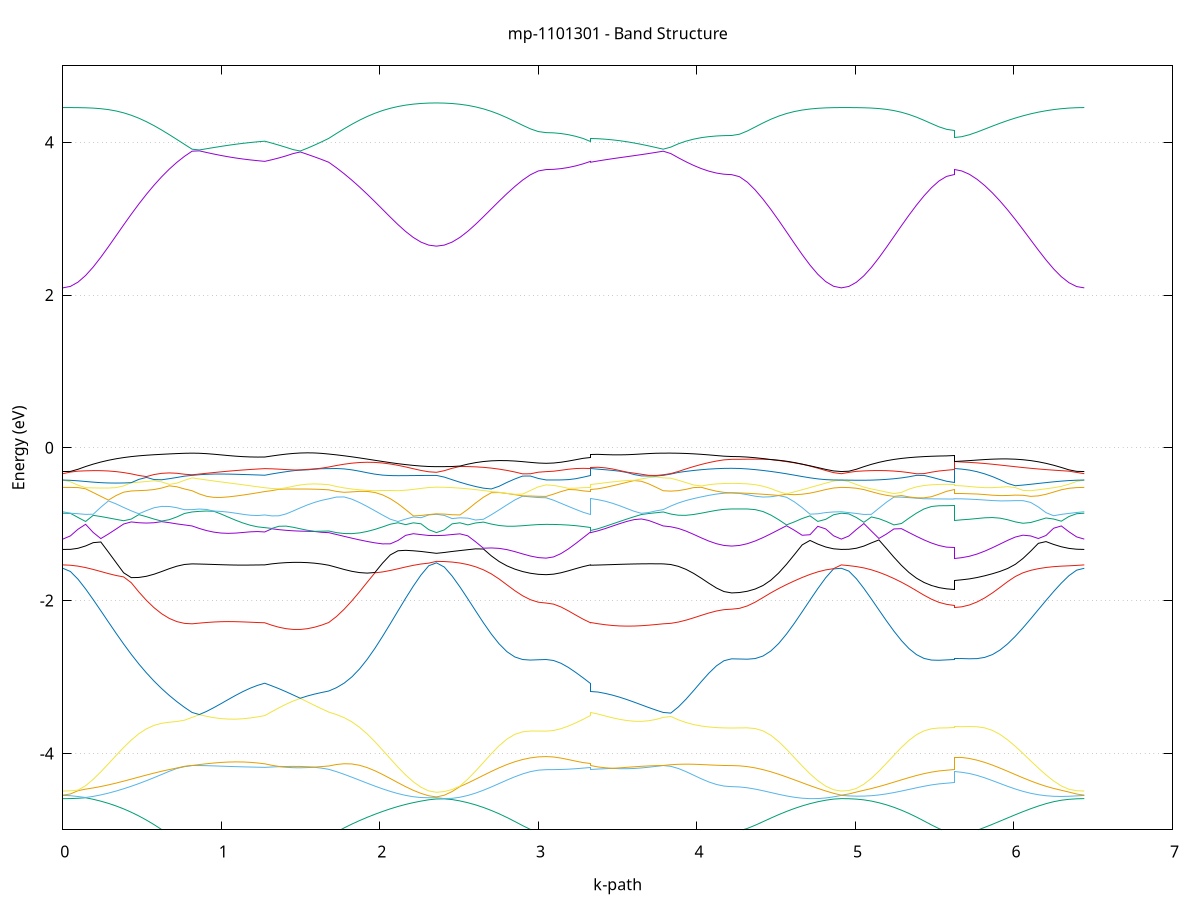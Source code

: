 set title 'mp-1101301 - Band Structure'
set xlabel 'k-path'
set ylabel 'Energy (eV)'
set grid y
set yrange [-5:5]
set terminal png size 800,600
set output 'mp-1101301_bands_gnuplot.png'
plot '-' using 1:2 with lines notitle, '-' using 1:2 with lines notitle, '-' using 1:2 with lines notitle, '-' using 1:2 with lines notitle, '-' using 1:2 with lines notitle, '-' using 1:2 with lines notitle, '-' using 1:2 with lines notitle, '-' using 1:2 with lines notitle, '-' using 1:2 with lines notitle, '-' using 1:2 with lines notitle, '-' using 1:2 with lines notitle, '-' using 1:2 with lines notitle, '-' using 1:2 with lines notitle, '-' using 1:2 with lines notitle, '-' using 1:2 with lines notitle, '-' using 1:2 with lines notitle, '-' using 1:2 with lines notitle, '-' using 1:2 with lines notitle, '-' using 1:2 with lines notitle, '-' using 1:2 with lines notitle, '-' using 1:2 with lines notitle, '-' using 1:2 with lines notitle, '-' using 1:2 with lines notitle, '-' using 1:2 with lines notitle, '-' using 1:2 with lines notitle, '-' using 1:2 with lines notitle, '-' using 1:2 with lines notitle, '-' using 1:2 with lines notitle, '-' using 1:2 with lines notitle, '-' using 1:2 with lines notitle, '-' using 1:2 with lines notitle, '-' using 1:2 with lines notitle, '-' using 1:2 with lines notitle, '-' using 1:2 with lines notitle, '-' using 1:2 with lines notitle, '-' using 1:2 with lines notitle, '-' using 1:2 with lines notitle, '-' using 1:2 with lines notitle, '-' using 1:2 with lines notitle, '-' using 1:2 with lines notitle, '-' using 1:2 with lines notitle, '-' using 1:2 with lines notitle, '-' using 1:2 with lines notitle, '-' using 1:2 with lines notitle, '-' using 1:2 with lines notitle, '-' using 1:2 with lines notitle, '-' using 1:2 with lines notitle, '-' using 1:2 with lines notitle
0.000000 -20.177763
0.047975 -20.172863
0.095949 -20.158463
0.143924 -20.134463
0.191899 -20.101063
0.239873 -20.058663
0.287848 -20.007363
0.335823 -19.947763
0.383797 -19.880263
0.431772 -19.805663
0.479746 -19.724463
0.527721 -19.637763
0.575696 -19.546563
0.623670 -19.452063
0.671645 -19.355563
0.719620 -19.258663
0.767594 -19.163363
0.815569 -19.098563
0.815569 -19.098563
0.861397 -19.117663
0.907224 -19.135763
0.953052 -19.153063
0.998879 -19.169663
1.044707 -19.185763
1.090535 -19.201463
1.136362 -19.217163
1.182190 -19.232763
1.228018 -19.248463
1.273845 -19.264463
1.273845 -19.264463
1.318705 -19.227263
1.363565 -19.187663
1.408426 -19.145463
1.453286 -19.100663
1.498146 -19.076863
1.543006 -19.128063
1.587866 -19.180563
1.632726 -19.234263
1.677586 -19.288763
1.677586 -19.288763
1.726114 -19.387463
1.774642 -19.484963
1.823170 -19.579563
1.871698 -19.669963
1.920225 -19.754763
1.968753 -19.833063
2.017281 -19.904063
2.065809 -19.966863
2.114337 -20.020863
2.162864 -20.065763
2.211392 -20.101063
2.259920 -20.126363
2.308448 -20.141663
2.356976 -20.146763
2.356976 -20.146763
2.406397 -20.141563
2.455819 -20.125863
2.505241 -20.099863
2.554662 -20.063763
2.604084 -20.018063
2.653506 -19.963063
2.702927 -19.899663
2.752349 -19.829063
2.801771 -19.752763
2.851192 -19.673363
2.900614 -19.595263
2.950036 -19.525363
2.999457 -19.474463
3.048879 -19.455363
3.048879 -19.455363
3.095580 -19.449963
3.142280 -19.433863
3.188980 -19.407163
3.235681 -19.369863
3.282381 -19.322163
3.329082 -19.264463
3.329082 -19.288763
3.374910 -19.265563
3.420737 -19.242963
3.466565 -19.220963
3.512392 -19.199363
3.558220 -19.178063
3.604048 -19.156963
3.649875 -19.135763
3.695703 -19.114463
3.741531 -19.093063
3.787358 -19.098563
3.787358 -19.098563
3.835332 -19.178063
3.883306 -19.249063
3.931280 -19.311463
3.979255 -19.364663
4.027229 -19.408563
4.075203 -19.442963
4.123177 -19.467563
4.171151 -19.482363
4.219125 -19.487263
4.219125 -19.487263
4.268547 -19.506163
4.317968 -19.556663
4.367390 -19.626263
4.416812 -19.704063
4.466233 -19.783363
4.515655 -19.859563
4.565077 -19.930263
4.614498 -19.993763
4.663920 -20.048763
4.713342 -20.094563
4.762763 -20.130663
4.812185 -20.156763
4.861607 -20.172463
4.911028 -20.177763
4.911028 -20.177763
4.958433 -20.173063
5.005839 -20.159163
5.053244 -20.136063
5.100649 -20.103963
5.148054 -20.063163
5.195460 -20.013963
5.242865 -19.956863
5.290270 -19.892663
5.337675 -19.822263
5.385081 -19.747263
5.432486 -19.670163
5.479891 -19.594763
5.527296 -19.527663
5.574702 -19.479063
5.622107 -19.460763
5.622107 -19.440263
5.670432 -19.454863
5.718756 -19.494763
5.767081 -19.551563
5.815406 -19.617463
5.863731 -19.686963
5.912056 -19.756363
5.960381 -19.823563
6.008705 -19.886963
6.057030 -19.945463
6.105355 -19.998263
6.153680 -20.044863
6.202005 -20.084863
6.250329 -20.118063
6.298654 -20.144063
6.346979 -20.162663
6.395304 -20.173963
6.443629 -20.177763
e
0.000000 -17.433163
0.047975 -17.445563
0.095949 -17.482463
0.143924 -17.541663
0.191899 -17.620163
0.239873 -17.714863
0.287848 -17.822163
0.335823 -17.938663
0.383797 -18.061363
0.431772 -18.187563
0.479746 -18.314963
0.527721 -18.441263
0.575696 -18.564963
0.623670 -18.684563
0.671645 -18.798663
0.719620 -18.906363
0.767594 -19.006463
0.815569 -19.071263
0.815569 -19.071263
0.861397 -19.049263
0.907224 -19.027063
0.953052 -19.004563
0.998879 -18.981963
1.044707 -18.959363
1.090535 -18.936863
1.136362 -18.914763
1.182190 -18.893163
1.228018 -18.872263
1.273845 -18.852363
1.273845 -18.852363
1.318705 -18.892163
1.363565 -18.934763
1.408426 -18.979863
1.453286 -19.027363
1.498146 -19.053463
1.543006 -19.003763
1.587866 -18.951663
1.632726 -18.897163
1.677586 -18.840163
1.677586 -18.840163
1.726114 -18.725563
1.774642 -18.604663
1.823170 -18.478663
1.871698 -18.349163
1.920225 -18.217863
1.968753 -18.086963
2.017281 -17.958963
2.065809 -17.836663
2.114337 -17.723463
2.162864 -17.622963
2.211392 -17.538963
2.259920 -17.475463
2.308448 -17.435863
2.356976 -17.422263
2.356976 -17.422263
2.406397 -17.425363
2.455819 -17.454863
2.505241 -17.519463
2.554662 -17.605063
2.604084 -17.707763
2.653506 -17.823263
2.702927 -17.947763
2.752349 -18.076963
2.801771 -18.206863
2.851192 -18.332763
2.900614 -18.448663
2.950036 -18.546563
2.999457 -18.614463
3.048879 -18.639263
3.048879 -18.639263
3.095580 -18.645163
3.142280 -18.663063
3.188980 -18.692863
3.235681 -18.734663
3.282381 -18.788063
3.329082 -18.852363
3.329082 -18.840163
3.374910 -18.870763
3.420737 -18.900663
3.466565 -18.929663
3.512392 -18.957563
3.558220 -18.984363
3.604048 -19.009863
3.649875 -19.033963
3.695703 -19.056763
3.741531 -19.078363
3.787358 -19.071263
3.787358 -19.071263
3.835332 -18.988963
3.883306 -18.913163
3.931280 -18.845463
3.979255 -18.786863
4.027229 -18.738463
4.075203 -18.700663
4.123177 -18.673863
4.171151 -18.657763
4.219125 -18.652363
4.219125 -18.652363
4.268547 -18.627663
4.317968 -18.559863
4.367390 -18.461863
4.416812 -18.345463
4.466233 -18.218763
4.515655 -18.087663
4.565077 -17.957063
4.614498 -17.831063
4.663920 -17.713763
4.713342 -17.609463
4.762763 -17.522263
4.812185 -17.456263
4.861607 -17.435963
4.911028 -17.433163
4.911028 -17.433163
4.958433 -17.443263
5.005839 -17.476263
5.053244 -17.532363
5.100649 -17.608563
5.148054 -17.701063
5.195460 -17.806563
5.242865 -17.921463
5.290270 -18.042463
5.337675 -18.166463
5.385081 -18.289863
5.432486 -18.408563
5.479891 -18.517563
5.527296 -18.609363
5.574702 -18.673063
5.622107 -18.696363
5.622107 -18.673363
5.670432 -18.655163
5.718756 -18.604463
5.767081 -18.529763
5.815406 -18.439363
5.863731 -18.339263
5.912056 -18.233763
5.960381 -18.126063
6.008705 -18.018663
6.057030 -17.913963
6.105355 -17.814063
6.153680 -17.721163
6.202005 -17.637463
6.250329 -17.565263
6.298654 -17.506963
6.346979 -17.464863
6.395304 -17.440563
6.443629 -17.433163
e
0.000000 -17.401063
0.047975 -17.403863
0.095949 -17.411863
0.143924 -17.423863
0.191899 -17.438663
0.239873 -17.455363
0.287848 -17.473163
0.335823 -17.491763
0.383797 -17.510763
0.431772 -17.529763
0.479746 -17.548363
0.527721 -17.566263
0.575696 -17.583063
0.623670 -17.598263
0.671645 -17.611463
0.719620 -17.622163
0.767594 -17.629863
0.815569 -17.634263
0.815569 -17.634263
0.861397 -17.633863
0.907224 -17.632963
0.953052 -17.631663
0.998879 -17.629963
1.044707 -17.627963
1.090535 -17.625663
1.136362 -17.623163
1.182190 -17.620563
1.228018 -17.617863
1.273845 -17.615363
1.273845 -17.615363
1.318705 -17.619163
1.363565 -17.622263
1.408426 -17.624463
1.453286 -17.625863
1.498146 -17.626063
1.543006 -17.625263
1.587866 -17.623363
1.632726 -17.620263
1.677586 -17.615963
1.677586 -17.615963
1.726114 -17.604863
1.774642 -17.591063
1.823170 -17.575363
1.871698 -17.558063
1.920225 -17.539663
1.968753 -17.520663
2.017281 -17.501463
2.065809 -17.482263
2.114337 -17.463563
2.162864 -17.445563
2.211392 -17.429063
2.259920 -17.414763
2.308448 -17.404663
2.356976 -17.400863
2.356976 -17.400863
2.406397 -17.414563
2.455819 -17.433863
2.505241 -17.445963
2.554662 -17.460363
2.604084 -17.475763
2.653506 -17.491463
2.702927 -17.506763
2.752349 -17.521263
2.801771 -17.534363
2.851192 -17.545763
2.900614 -17.554963
2.950036 -17.561763
2.999457 -17.565863
3.048879 -17.567363
3.048879 -17.567363
3.095580 -17.569563
3.142280 -17.575763
3.188980 -17.584963
3.235681 -17.595663
3.282381 -17.606263
3.329082 -17.615363
3.329082 -17.615963
3.374910 -17.619063
3.420737 -17.621963
3.466565 -17.624663
3.512392 -17.627163
3.558220 -17.629363
3.604048 -17.631163
3.649875 -17.632663
3.695703 -17.633663
3.741531 -17.634163
3.787358 -17.634263
3.787358 -17.634263
3.835332 -17.635263
3.883306 -17.632963
3.931280 -17.627663
3.979255 -17.620063
4.027229 -17.611163
4.075203 -17.602063
4.123177 -17.594363
4.171151 -17.589163
4.219125 -17.587363
4.219125 -17.587363
4.268547 -17.585763
4.317968 -17.581263
4.367390 -17.573863
4.416812 -17.563763
4.466233 -17.551363
4.515655 -17.537063
4.565077 -17.521263
4.614498 -17.504563
4.663920 -17.487663
4.713342 -17.471263
4.762763 -17.456363
4.812185 -17.444163
4.861607 -17.415063
4.911028 -17.401063
4.911028 -17.401063
4.958433 -17.405663
5.005839 -17.415963
5.053244 -17.428663
5.100649 -17.443163
5.148054 -17.458663
5.195460 -17.474663
5.242865 -17.490463
5.290270 -17.505663
5.337675 -17.519863
5.385081 -17.532463
5.432486 -17.543363
5.479891 -17.552063
5.527296 -17.558463
5.574702 -17.562363
5.622107 -17.563663
5.622107 -17.565963
5.670432 -17.564863
5.718756 -17.561863
5.767081 -17.556963
5.815406 -17.550163
5.863731 -17.541663
5.912056 -17.531563
5.960381 -17.520063
6.008705 -17.507363
6.057030 -17.493963
6.105355 -17.479863
6.153680 -17.465463
6.202005 -17.451163
6.250329 -17.437563
6.298654 -17.424963
6.346979 -17.413763
6.395304 -17.404863
6.443629 -17.401063
e
0.000000 -17.197463
0.047975 -17.193563
0.095949 -17.182063
0.143924 -17.164363
0.191899 -17.141663
0.239873 -17.115163
0.287848 -17.085463
0.335823 -17.053063
0.383797 -17.018563
0.431772 -16.982563
0.479746 -16.945063
0.527721 -16.906863
0.575696 -16.868163
0.623670 -16.828963
0.671645 -16.789863
0.719620 -16.750763
0.767594 -16.711563
0.815569 -16.696763
0.815569 -16.696763
0.861397 -16.711663
0.907224 -16.727163
0.953052 -16.743063
0.998879 -16.758863
1.044707 -16.774263
1.090535 -16.788863
1.136362 -16.802363
1.182190 -16.814563
1.228018 -16.825063
1.273845 -16.833763
1.273845 -16.833763
1.318705 -16.815463
1.363565 -16.794863
1.408426 -16.772163
1.453286 -16.747663
1.498146 -16.721463
1.543006 -16.744163
1.587866 -16.767863
1.632726 -16.791163
1.677586 -16.814063
1.677586 -16.814063
1.726114 -16.857163
1.774642 -16.900263
1.823170 -16.943163
1.871698 -16.985463
1.920225 -17.026663
1.968753 -17.066563
2.017281 -17.104463
2.065809 -17.140063
2.114337 -17.172863
2.162864 -17.202463
2.211392 -17.228163
2.259920 -17.248963
2.308448 -17.263063
2.356976 -17.268163
2.356976 -17.268163
2.406397 -17.263763
2.455819 -17.251063
2.505241 -17.231963
2.554662 -17.207763
2.604084 -17.179463
2.653506 -17.147963
2.702927 -17.113963
2.752349 -17.078563
2.801771 -17.042763
2.851192 -17.008163
2.900614 -16.976963
2.950036 -16.951363
2.999457 -16.934363
3.048879 -16.928363
3.048879 -16.928363
3.095580 -16.925663
3.142280 -16.917463
3.188980 -16.903963
3.235681 -16.885463
3.282381 -16.861963
3.329082 -16.833763
3.329082 -16.814063
3.374910 -16.801663
3.420737 -16.788163
3.466565 -16.773763
3.512392 -16.758663
3.558220 -16.743163
3.604048 -16.727863
3.649875 -16.712863
3.695703 -16.698463
3.741531 -16.684963
3.787358 -16.696763
3.787358 -16.696763
3.835332 -16.730063
3.883306 -16.760363
3.931280 -16.787463
3.979255 -16.810963
4.027229 -16.830463
4.075203 -16.845963
4.123177 -16.857163
4.171151 -16.863863
4.219125 -16.866163
4.219125 -16.866163
4.268547 -16.871963
4.317968 -16.888263
4.367390 -16.913063
4.416812 -16.943363
4.466233 -16.976963
4.515655 -17.011963
4.565077 -17.046763
4.614498 -17.080263
4.663920 -17.111363
4.713342 -17.139363
4.762763 -17.163163
4.812185 -17.181563
4.861607 -17.193363
4.911028 -17.197463
4.911028 -17.197463
4.958433 -17.193763
5.005839 -17.182963
5.053244 -17.166163
5.100649 -17.144563
5.148054 -17.119163
5.195460 -17.090663
5.242865 -17.059763
5.290270 -17.027263
5.337675 -16.993863
5.385081 -16.960763
5.432486 -16.929163
5.479891 -16.900663
5.527296 -16.877663
5.574702 -16.862463
5.622107 -16.857063
5.622107 -16.898263
5.670432 -16.901863
5.718756 -16.912163
5.767081 -16.928163
5.815406 -16.948363
5.863731 -16.971363
5.912056 -16.996063
5.960381 -17.021563
6.008705 -17.047063
6.057030 -17.072063
6.105355 -17.096163
6.153680 -17.118863
6.202005 -17.139863
6.250329 -17.158563
6.298654 -17.174563
6.346979 -17.186863
6.395304 -17.194763
6.443629 -17.197463
e
0.000000 -16.193963
0.047975 -16.195663
0.095949 -16.201063
0.143924 -16.210463
0.191899 -16.224263
0.239873 -16.242963
0.287848 -16.266463
0.335823 -16.294663
0.383797 -16.327063
0.431772 -16.363363
0.479746 -16.402563
0.527721 -16.444063
0.575696 -16.487063
0.623670 -16.530663
0.671645 -16.574263
0.719620 -16.616963
0.767594 -16.657963
0.815569 -16.672663
0.815569 -16.672663
0.861397 -16.661363
0.907224 -16.651563
0.953052 -16.642763
0.998879 -16.635163
1.044707 -16.628463
1.090535 -16.622363
1.136362 -16.616663
1.182190 -16.611163
1.228018 -16.605463
1.273845 -16.599463
1.273845 -16.599463
1.318705 -16.623763
1.363565 -16.648063
1.408426 -16.672263
1.453286 -16.696363
1.498146 -16.720363
1.543006 -16.693963
1.587866 -16.665563
1.632726 -16.636463
1.677586 -16.606963
1.677586 -16.606963
1.726114 -16.561263
1.774642 -16.515163
1.823170 -16.469763
1.871698 -16.425763
1.920225 -16.384263
1.968753 -16.345863
2.017281 -16.311663
2.065809 -16.282163
2.114337 -16.257963
2.162864 -16.239063
2.211392 -16.225363
2.259920 -16.216263
2.308448 -16.211263
2.356976 -16.209663
2.356976 -16.209663
2.406397 -16.208763
2.455819 -16.206363
2.505241 -16.202863
2.554662 -16.207663
2.604084 -16.225363
2.653506 -16.246563
2.702927 -16.270963
2.752349 -16.297763
2.801771 -16.326063
2.851192 -16.354363
2.900614 -16.380763
2.950036 -16.402863
2.999457 -16.417663
3.048879 -16.422963
3.048879 -16.422963
3.095580 -16.432063
3.142280 -16.455763
3.188980 -16.487863
3.235681 -16.524063
3.282381 -16.561563
3.329082 -16.599463
3.329082 -16.606963
3.374910 -16.612263
3.420737 -16.617863
3.466565 -16.623963
3.512392 -16.630963
3.558220 -16.638863
3.604048 -16.647963
3.649875 -16.658363
3.695703 -16.669963
3.741531 -16.682863
3.787358 -16.672663
3.787358 -16.672663
3.835332 -16.636063
3.883306 -16.599263
3.931280 -16.562263
3.979255 -16.525363
4.027229 -16.488963
4.075203 -16.454363
4.123177 -16.424163
4.171151 -16.402163
4.219125 -16.393963
4.219125 -16.393963
4.268547 -16.389163
4.317968 -16.375863
4.367390 -16.356063
4.416812 -16.332463
4.466233 -16.307463
4.515655 -16.282563
4.565077 -16.259163
4.614498 -16.238263
4.663920 -16.220063
4.713342 -16.205163
4.762763 -16.193563
4.812185 -16.189663
4.861607 -16.192763
4.911028 -16.193963
4.911028 -16.193963
4.958433 -16.194963
5.005839 -16.198563
5.053244 -16.205463
5.100649 -16.215763
5.148054 -16.229263
5.195460 -16.245963
5.242865 -16.265363
5.290270 -16.287263
5.337675 -16.311163
5.385081 -16.336063
5.432486 -16.360763
5.479891 -16.383763
5.527296 -16.402863
5.574702 -16.415663
5.622107 -16.420263
5.622107 -16.457263
5.670432 -16.453563
5.718756 -16.443063
5.767081 -16.426763
5.815406 -16.406363
5.863731 -16.383263
5.912056 -16.358763
5.960381 -16.334063
6.008705 -16.309863
6.057030 -16.286963
6.105355 -16.265763
6.153680 -16.246863
6.202005 -16.230463
6.250329 -16.216863
6.298654 -16.206363
6.346979 -16.199163
6.395304 -16.195163
6.443629 -16.193963
e
0.000000 -16.178663
0.047975 -16.177863
0.095949 -16.175463
0.143924 -16.171463
0.191899 -16.165863
0.239873 -16.158763
0.287848 -16.150163
0.335823 -16.140163
0.383797 -16.128963
0.431772 -16.116863
0.479746 -16.104063
0.527721 -16.090863
0.575696 -16.077763
0.623670 -16.065463
0.671645 -16.054563
0.719620 -16.045763
0.767594 -16.039963
0.815569 -16.037863
0.815569 -16.037863
0.861397 -16.039663
0.907224 -16.041963
0.953052 -16.044963
0.998879 -16.048263
1.044707 -16.051963
1.090535 -16.055863
1.136362 -16.059963
1.182190 -16.064163
1.228018 -16.068063
1.273845 -16.071863
1.273845 -16.071863
1.318705 -16.064263
1.363565 -16.058063
1.408426 -16.053263
1.453286 -16.049863
1.498146 -16.047763
1.543006 -16.046863
1.587866 -16.047363
1.632726 -16.048963
1.677586 -16.051763
1.677586 -16.051763
1.726114 -16.060963
1.774642 -16.071963
1.823170 -16.084263
1.871698 -16.096963
1.920225 -16.109763
1.968753 -16.122163
2.017281 -16.133763
2.065809 -16.144363
2.114337 -16.153663
2.162864 -16.161463
2.211392 -16.167763
2.259920 -16.172363
2.308448 -16.175063
2.356976 -16.175963
2.356976 -16.175963
2.406397 -16.177863
2.455819 -16.183863
2.505241 -16.193863
2.554662 -16.199063
2.604084 -16.195363
2.653506 -16.192063
2.702927 -16.189563
2.752349 -16.187663
2.801771 -16.186363
2.851192 -16.185663
2.900614 -16.185163
2.950036 -16.185063
2.999457 -16.184963
3.048879 -16.184963
3.048879 -16.184963
3.095580 -16.177463
3.142280 -16.158363
3.188980 -16.134263
3.235681 -16.110063
3.282381 -16.088763
3.329082 -16.071863
3.329082 -16.051763
3.374910 -16.048463
3.420737 -16.045463
3.466565 -16.042763
3.512392 -16.040463
3.558220 -16.038563
3.604048 -16.037263
3.649875 -16.036463
3.695703 -16.036263
3.741531 -16.036763
3.787358 -16.037863
3.787358 -16.037863
3.835332 -16.039763
3.883306 -16.046163
3.931280 -16.057163
3.979255 -16.072763
4.027229 -16.092063
4.075203 -16.113763
4.123177 -16.135163
4.171151 -16.151863
4.219125 -16.158363
4.219125 -16.158363
4.268547 -16.158463
4.317968 -16.158763
4.367390 -16.159363
4.416812 -16.160363
4.466233 -16.161863
4.515655 -16.163963
4.565077 -16.166863
4.614498 -16.170563
4.663920 -16.174963
4.713342 -16.179963
4.762763 -16.185063
4.812185 -16.185263
4.861607 -16.180363
4.911028 -16.178663
4.911028 -16.178663
4.958433 -16.178463
5.005839 -16.177263
5.053244 -16.174863
5.100649 -16.171763
5.148054 -16.168563
5.195460 -16.165563
5.242865 -16.163063
5.290270 -16.161063
5.337675 -16.159763
5.385081 -16.158863
5.432486 -16.158363
5.479891 -16.157963
5.527296 -16.157863
5.574702 -16.157863
5.622107 -16.157863
5.622107 -16.152863
5.670432 -16.152963
5.718756 -16.153063
5.767081 -16.153463
5.815406 -16.153863
5.863731 -16.154663
5.912056 -16.155663
5.960381 -16.157063
6.008705 -16.158763
6.057030 -16.160963
6.105355 -16.163563
6.153680 -16.166463
6.202005 -16.169663
6.250329 -16.172763
6.298654 -16.175463
6.346979 -16.177463
6.395304 -16.178463
6.443629 -16.178663
e
0.000000 -11.573263
0.047975 -11.557163
0.095949 -11.509663
0.143924 -11.432263
0.191899 -11.327463
0.239873 -11.198463
0.287848 -11.048763
0.335823 -10.881963
0.383797 -10.701663
0.431772 -10.511363
0.479746 -10.314163
0.527721 -10.113063
0.575696 -9.910563
0.623670 -9.709163
0.671645 -9.510863
0.719620 -9.317863
0.767594 -9.131763
0.815569 -8.958363
0.815569 -8.958363
0.861397 -9.001463
0.907224 -9.043863
0.953052 -9.085663
0.998879 -9.126763
1.044707 -9.167063
1.090535 -9.206663
1.136362 -9.245563
1.182190 -9.283463
1.228018 -9.320563
1.273845 -9.356663
1.273845 -9.356663
1.318705 -9.278663
1.363565 -9.195363
1.408426 -9.107163
1.453286 -9.014263
1.498146 -9.003363
1.543006 -9.102063
1.587866 -9.203663
1.632726 -9.307663
1.677586 -9.414063
1.677586 -9.414063
1.726114 -9.618263
1.774642 -9.826663
1.823170 -10.036663
1.871698 -10.245963
1.920225 -10.451563
1.968753 -10.650463
2.017281 -10.839263
2.065809 -11.014263
2.114337 -11.171663
2.162864 -11.307563
2.211392 -11.418063
2.259920 -11.499863
2.308448 -11.550063
2.356976 -11.567063
2.356976 -11.567063
2.406397 -11.549563
2.455819 -11.497663
2.505241 -11.413263
2.554662 -11.299563
2.604084 -11.160163
2.653506 -10.999563
2.702927 -10.822563
2.752349 -10.634463
2.801771 -10.441363
2.851192 -10.250963
2.900614 -10.073263
2.950036 -9.922563
2.999457 -9.818063
3.048879 -9.780063
3.048879 -9.780063
3.095580 -9.767663
3.142280 -9.730763
3.188980 -9.669963
3.235681 -9.586363
3.282381 -9.481263
3.329082 -9.356663
3.329082 -9.414063
3.374910 -9.361163
3.420737 -9.309663
3.466565 -9.259663
3.512392 -9.211363
3.558220 -9.164763
3.604048 -9.119963
3.649875 -9.076763
3.695703 -9.034963
3.741531 -8.994263
3.787358 -8.958363
3.787358 -8.958363
3.835332 -9.117163
3.883306 -9.264263
3.931280 -9.397363
3.979255 -9.514063
4.027229 -9.612463
4.075203 -9.690863
4.123177 -9.747863
4.171151 -9.782463
4.219125 -9.794063
4.219125 -9.794063
4.268547 -9.831063
4.317968 -9.933163
4.367390 -10.081463
4.416812 -10.257263
4.466233 -10.446363
4.515655 -10.638663
4.565077 -10.826563
4.614498 -11.003763
4.663920 -11.164663
4.713342 -11.304563
4.762763 -11.418763
4.812185 -11.503463
4.861607 -11.555563
4.911028 -11.573263
4.911028 -11.573263
4.958433 -11.557763
5.005839 -11.511863
5.053244 -11.437163
5.100649 -11.335863
5.148054 -11.211063
5.195460 -11.066263
5.242865 -10.905263
5.290270 -10.732363
5.337675 -10.552163
5.385081 -10.370263
5.432486 -10.193263
5.479891 -10.030463
5.527296 -9.894463
5.574702 -9.801563
5.622107 -9.768063
5.622107 -9.789463
5.670432 -9.815663
5.718756 -9.889463
5.767081 -9.999863
5.815406 -10.135163
5.863731 -10.285163
5.912056 -10.442663
5.960381 -10.601963
6.008705 -10.758563
6.057030 -10.909063
6.105355 -11.050363
6.153680 -11.179363
6.202005 -11.293763
6.250329 -11.391163
6.298654 -11.469363
6.346979 -11.526563
6.395304 -11.561463
6.443629 -11.573263
e
0.000000 -6.723863
0.047975 -6.734063
0.095949 -6.764763
0.143924 -6.815563
0.191899 -6.886063
0.239873 -6.975463
0.287848 -7.082963
0.335823 -7.207363
0.383797 -7.347463
0.431772 -7.501463
0.479746 -7.667563
0.527721 -7.843663
0.575696 -8.027263
0.623670 -8.215763
0.671645 -8.406163
0.719620 -8.595363
0.767594 -8.780463
0.815569 -8.954563
0.815569 -8.954563
0.861397 -8.915463
0.907224 -8.876663
0.953052 -8.837863
0.998879 -8.799063
1.044707 -8.759963
1.090535 -8.720563
1.136362 -8.680963
1.182190 -8.641263
1.228018 -8.601563
1.273845 -8.562263
1.273845 -8.562263
1.318705 -8.642363
1.363565 -8.726963
1.408426 -8.815563
1.453286 -8.907763
1.498146 -8.916963
1.543006 -8.815863
1.587866 -8.711263
1.632726 -8.603763
1.677586 -8.494163
1.677586 -8.494163
1.726114 -8.292063
1.774642 -8.088263
1.823170 -7.885763
1.871698 -7.687163
1.920225 -7.495163
1.968753 -7.311963
2.017281 -7.140063
2.065809 -6.981763
2.114337 -6.839663
2.162864 -6.716563
2.211392 -6.615563
2.259920 -6.539963
2.308448 -6.493163
2.356976 -6.477263
2.356976 -6.477263
2.406397 -6.493363
2.455819 -6.541063
2.505241 -6.617963
2.554662 -6.720763
2.604084 -6.845763
2.653506 -6.989263
2.702927 -7.147263
2.752349 -7.315763
2.801771 -7.489663
2.851192 -7.662663
2.900614 -7.825763
2.950036 -7.965463
2.999457 -8.063063
3.048879 -8.098763
3.048879 -8.098763
3.095580 -8.112963
3.142280 -8.155163
3.188980 -8.223663
3.235681 -8.316163
3.282381 -8.429963
3.329082 -8.562263
3.329082 -8.494163
3.374910 -8.542763
3.420737 -8.590963
3.466565 -8.638863
3.512392 -8.686263
3.558220 -8.733163
3.604048 -8.779363
3.649875 -8.825063
3.695703 -8.870163
3.741531 -8.914563
3.787358 -8.954563
3.787358 -8.954563
3.835332 -8.796063
3.883306 -8.648963
3.931280 -8.515163
3.979255 -8.396563
4.027229 -8.295463
4.075203 -8.213863
4.123177 -8.153963
4.171151 -8.117163
4.219125 -8.104763
4.219125 -8.104763
4.268547 -8.071963
4.317968 -7.981963
4.367390 -7.853663
4.416812 -7.705163
4.466233 -7.549663
4.515655 -7.396163
4.565077 -7.250963
4.614498 -7.118563
4.663920 -7.001963
4.713342 -6.903863
4.762763 -6.825963
4.812185 -6.769463
4.861607 -6.735263
4.911028 -6.723863
4.911028 -6.723863
4.958433 -6.733663
5.005839 -6.763163
5.053244 -6.811963
5.100649 -6.879663
5.148054 -6.965263
5.195460 -7.067863
5.242865 -7.185563
5.290270 -7.316263
5.337675 -7.457063
5.385081 -7.603663
5.432486 -7.750463
5.479891 -7.888963
5.527296 -8.007363
5.574702 -8.089563
5.622107 -8.119463
5.622107 -8.105363
5.670432 -8.081363
5.718756 -8.014163
5.767081 -7.914763
5.815406 -7.794963
5.863731 -7.664863
5.912056 -7.531663
5.960381 -7.400863
6.008705 -7.276563
6.057030 -7.161663
6.105355 -7.058463
6.153680 -6.968363
6.202005 -6.892363
6.250329 -6.830663
6.298654 -6.783463
6.346979 -6.750163
6.395304 -6.730363
6.443629 -6.723863
e
0.000000 -5.982463
0.047975 -5.983063
0.095949 -5.984263
0.143924 -5.984063
0.191899 -5.979963
0.239873 -5.969563
0.287848 -5.950563
0.335823 -5.921463
0.383797 -5.881363
0.431772 -5.830063
0.479746 -5.768063
0.527721 -5.696763
0.575696 -5.618263
0.623670 -5.535063
0.671645 -5.450663
0.719620 -5.368563
0.767594 -5.292263
0.815569 -5.280263
0.815569 -5.280263
0.861397 -5.294363
0.907224 -5.306663
0.953052 -5.317463
0.998879 -5.327263
1.044707 -5.336563
1.090535 -5.345763
1.136362 -5.355463
1.182190 -5.365963
1.228018 -5.377563
1.273845 -5.390463
1.273845 -5.390463
1.318705 -5.355163
1.363565 -5.319963
1.408426 -5.285163
1.453286 -5.254263
1.498146 -5.303963
1.543006 -5.354463
1.587866 -5.404763
1.632726 -5.453963
1.677586 -5.501463
1.677586 -5.501463
1.726114 -5.583363
1.774642 -5.663863
1.823170 -5.739963
1.871698 -5.808763
1.920225 -5.868563
1.968753 -5.917763
2.017281 -5.955963
2.065809 -5.983263
2.114337 -6.000463
2.162864 -6.009163
2.211392 -6.011663
2.259920 -6.010563
2.308448 -6.008663
2.356976 -6.007763
2.356976 -6.007763
2.406397 -6.008363
2.455819 -6.009363
2.505241 -6.008563
2.554662 -6.003163
2.604084 -5.990363
2.653506 -5.968163
2.702927 -5.935263
2.752349 -5.891563
2.801771 -5.838063
2.851192 -5.777263
2.900614 -5.713463
2.950036 -5.653763
2.999457 -5.608863
3.048879 -5.591663
3.048879 -5.591663
3.095580 -5.585463
3.142280 -5.566863
3.188980 -5.536763
3.235681 -5.496163
3.282381 -5.446763
3.329082 -5.390463
3.329082 -5.501463
3.374910 -5.482463
3.420737 -5.461063
3.466565 -5.437263
3.512392 -5.411163
3.558220 -5.382863
3.604048 -5.352663
3.649875 -5.321063
3.695703 -5.288663
3.741531 -5.264263
3.787358 -5.280263
3.787358 -5.280263
3.835332 -5.347663
3.883306 -5.411763
3.931280 -5.471063
3.979255 -5.524063
4.027229 -5.569363
4.075203 -5.605863
4.123177 -5.632663
4.171151 -5.649063
4.219125 -5.654563
4.219125 -5.654563
4.268547 -5.667363
4.317968 -5.701963
4.367390 -5.749563
4.416812 -5.801863
4.466233 -5.852363
4.515655 -5.896763
4.565077 -5.932863
4.614498 -5.959263
4.663920 -5.976163
4.713342 -5.984763
4.762763 -5.987063
4.812185 -5.985763
4.861607 -5.983463
4.911028 -5.982463
4.911028 -5.982463
4.958433 -5.983163
5.005839 -5.984463
5.053244 -5.984663
5.100649 -5.981563
5.148054 -5.972863
5.195460 -5.956463
5.242865 -5.931263
5.290270 -5.896663
5.337675 -5.852763
5.385081 -5.800963
5.432486 -5.743463
5.479891 -5.684363
5.527296 -5.629963
5.574702 -5.589663
5.622107 -5.574363
5.622107 -5.650363
5.670432 -5.659163
5.718756 -5.683763
5.767081 -5.719663
5.815406 -5.761763
5.863731 -5.805863
5.912056 -5.848463
5.960381 -5.887163
6.008705 -5.920263
6.057030 -5.946963
6.105355 -5.966763
6.153680 -5.979863
6.202005 -5.986963
6.250329 -5.989163
6.298654 -5.988163
6.346979 -5.985663
6.395304 -5.983363
6.443629 -5.982463
e
0.000000 -4.592163
0.047975 -4.591763
0.095949 -4.587563
0.143924 -4.580663
0.191899 -4.600963
0.239873 -4.625463
0.287848 -4.654363
0.335823 -4.688063
0.383797 -4.726563
0.431772 -4.770263
0.479746 -4.819163
0.527721 -4.873463
0.575696 -4.932763
0.623670 -4.996763
0.671645 -5.064663
0.719620 -5.135563
0.767594 -5.207963
0.815569 -5.224363
0.815569 -5.224363
0.861397 -5.194263
0.907224 -5.166463
0.953052 -5.141963
0.998879 -5.121363
1.044707 -5.105163
1.090535 -5.093663
1.136362 -5.086663
1.182190 -5.083863
1.228018 -5.084863
1.273845 -5.088663
1.273845 -5.088663
1.318705 -5.122663
1.363565 -5.162263
1.408426 -5.206563
1.453286 -5.250963
1.498146 -5.217563
1.543006 -5.184963
1.587866 -5.152763
1.632726 -5.120763
1.677586 -5.088563
1.677586 -5.088563
1.726114 -5.029763
1.774642 -4.975663
1.823170 -4.925763
1.871698 -4.879663
1.920225 -4.836863
1.968753 -4.796963
2.017281 -4.759963
2.065809 -4.725963
2.114337 -4.695163
2.162864 -4.667963
2.211392 -4.644563
2.259920 -4.624463
2.308448 -4.607363
2.356976 -4.596963
2.356976 -4.596963
2.406397 -4.595263
2.455819 -4.604463
2.505241 -4.622263
2.554662 -4.645463
2.604084 -4.674063
2.653506 -4.707963
2.702927 -4.746963
2.752349 -4.790863
2.801771 -4.839263
2.851192 -4.891463
2.900614 -4.945263
2.950036 -4.995863
2.999457 -5.034363
3.048879 -5.049263
3.048879 -5.049263
3.095580 -5.047963
3.142280 -5.045263
3.188980 -5.043863
3.235681 -5.047963
3.282381 -5.061763
3.329082 -5.088663
3.329082 -5.088563
3.374910 -5.105663
3.420737 -5.123963
3.466565 -5.143463
3.512392 -5.164063
3.558220 -5.185163
3.604048 -5.206363
3.649875 -5.226963
3.695703 -5.246363
3.741531 -5.256163
3.787358 -5.224363
3.787358 -5.224363
3.835332 -5.172763
3.883306 -5.130963
3.931280 -5.098163
3.979255 -5.072963
4.027229 -5.054163
4.075203 -5.040563
4.123177 -5.031163
4.171151 -5.025663
4.219125 -5.023863
4.219125 -5.023863
4.268547 -5.012563
4.317968 -4.982463
4.367390 -4.940763
4.416812 -4.894263
4.466233 -4.847163
4.515655 -4.802063
4.565077 -4.759963
4.614498 -4.721663
4.663920 -4.687563
4.713342 -4.657963
4.762763 -4.633163
4.812185 -4.613063
4.861607 -4.598363
4.911028 -4.592163
4.911028 -4.592163
4.958433 -4.593663
5.005839 -4.598663
5.053244 -4.608463
5.100649 -4.624263
5.148054 -4.646063
5.195460 -4.673363
5.242865 -4.705863
5.290270 -4.743563
5.337675 -4.786263
5.385081 -4.833763
5.432486 -4.884763
5.479891 -4.936963
5.527296 -4.985363
5.574702 -5.021663
5.622107 -5.035463
5.622107 -5.063763
5.670432 -5.056363
5.718756 -5.035763
5.767081 -5.005363
5.815406 -4.968763
5.863731 -4.928663
5.912056 -4.886863
5.960381 -4.844663
6.008705 -4.802963
6.057030 -4.762663
6.105355 -4.724463
6.153680 -4.689363
6.202005 -4.658263
6.250329 -4.632463
6.298654 -4.613263
6.346979 -4.601163
6.395304 -4.594563
6.443629 -4.592163
e
0.000000 -4.549863
0.047975 -4.553963
0.095949 -4.564763
0.143924 -4.577763
0.191899 -4.562863
0.239873 -4.543563
0.287848 -4.520163
0.335823 -4.493363
0.383797 -4.463363
0.431772 -4.430563
0.479746 -4.395263
0.527721 -4.357463
0.575696 -4.317563
0.623670 -4.276063
0.671645 -4.234663
0.719620 -4.196863
0.767594 -4.173763
0.815569 -4.158863
0.815569 -4.158863
0.861397 -4.159163
0.907224 -4.160963
0.953052 -4.163863
0.998879 -4.167163
1.044707 -4.170563
1.090535 -4.173663
1.136362 -4.176263
1.182190 -4.178563
1.228018 -4.180663
1.273845 -4.182963
1.273845 -4.182963
1.318705 -4.177963
1.363565 -4.174163
1.408426 -4.181663
1.453286 -4.187463
1.498146 -4.188563
1.543006 -4.185663
1.587866 -4.182063
1.632726 -4.193163
1.677586 -4.208663
1.677586 -4.208663
1.726114 -4.238863
1.774642 -4.273763
1.823170 -4.311663
1.871698 -4.350763
1.920225 -4.390063
1.968753 -4.428263
2.017281 -4.464463
2.065809 -4.497463
2.114337 -4.526363
2.162864 -4.550063
2.211392 -4.567663
2.259920 -4.577963
2.308448 -4.580963
2.356976 -4.580363
2.356976 -4.580363
2.406397 -4.590863
2.455819 -4.588463
2.505241 -4.573963
2.554662 -4.550963
2.604084 -4.519863
2.653506 -4.482263
2.702927 -4.439863
2.752349 -4.394763
2.801771 -4.349363
2.851192 -4.306463
2.900614 -4.268663
2.950036 -4.238863
2.999457 -4.219763
3.048879 -4.213163
3.048879 -4.213163
3.095580 -4.212563
3.142280 -4.210563
3.188980 -4.206863
3.235681 -4.200863
3.282381 -4.192663
3.329082 -4.182963
3.329082 -4.208663
3.374910 -4.205063
3.420737 -4.200663
3.466565 -4.196063
3.512392 -4.200463
3.558220 -4.200863
3.604048 -4.197363
3.649875 -4.190563
3.695703 -4.181163
3.741531 -4.170163
3.787358 -4.158863
3.787358 -4.158863
3.835332 -4.169463
3.883306 -4.198063
3.931280 -4.238863
3.979255 -4.285363
4.027229 -4.332063
4.075203 -4.373863
4.123177 -4.406863
4.171151 -4.427963
4.219125 -4.435263
4.219125 -4.435263
4.268547 -4.439163
4.317968 -4.450263
4.367390 -4.467463
4.416812 -4.488763
4.466233 -4.512263
4.515655 -4.535663
4.565077 -4.556963
4.614498 -4.574463
4.663920 -4.586663
4.713342 -4.592563
4.762763 -4.591663
4.812185 -4.583763
4.861607 -4.569163
4.911028 -4.549863
4.911028 -4.549863
4.958433 -4.556563
5.005839 -4.559863
5.053244 -4.559363
5.100649 -4.554063
5.148054 -4.544163
5.195460 -4.530263
5.242865 -4.512863
5.290270 -4.493063
5.337675 -4.471763
5.385081 -4.450363
5.432486 -4.430263
5.479891 -4.412763
5.527296 -4.399163
5.574702 -4.390563
5.622107 -4.387663
5.622107 -4.242063
5.670432 -4.247463
5.718756 -4.263263
5.767081 -4.288063
5.815406 -4.319763
5.863731 -4.355963
5.912056 -4.393963
5.960381 -4.431563
6.008705 -4.466463
6.057030 -4.497063
6.105355 -4.522263
6.153680 -4.541363
6.202005 -4.554463
6.250329 -4.561863
6.298654 -4.563963
6.346979 -4.561363
6.395304 -4.556263
6.443629 -4.549863
e
0.000000 -4.546863
0.047975 -4.531263
0.095949 -4.488463
0.143924 -4.467963
0.191899 -4.452263
0.239873 -4.433663
0.287848 -4.412463
0.335823 -4.389063
0.383797 -4.363663
0.431772 -4.337263
0.479746 -4.310263
0.527721 -4.283563
0.575696 -4.257863
0.623670 -4.233763
0.671645 -4.211563
0.719620 -4.191463
0.767594 -4.169063
0.815569 -4.158263
0.815569 -4.158263
0.861397 -4.146563
0.907224 -4.135563
0.953052 -4.126063
0.998879 -4.118463
1.044707 -4.113363
1.090535 -4.111263
1.136362 -4.112463
1.182190 -4.117263
1.228018 -4.125363
1.273845 -4.136363
1.273845 -4.136363
1.318705 -4.155663
1.363565 -4.170963
1.408426 -4.171463
1.453286 -4.170263
1.498146 -4.171163
1.543006 -4.174863
1.587866 -4.179763
1.632726 -4.172363
1.677586 -4.165063
1.677586 -4.165063
1.726114 -4.145863
1.774642 -4.135563
1.823170 -4.138363
1.871698 -4.155563
1.920225 -4.186163
1.968753 -4.227463
2.017281 -4.276163
2.065809 -4.329263
2.114337 -4.383563
2.162864 -4.436063
2.211392 -4.483763
2.259920 -4.524063
2.308448 -4.554763
2.356976 -4.569963
2.356976 -4.569963
2.406397 -4.547663
2.455819 -4.499663
2.505241 -4.434363
2.554662 -4.388363
2.604084 -4.338263
2.653506 -4.286863
2.702927 -4.236463
2.752349 -4.188963
2.801771 -4.146263
2.851192 -4.109563
2.900614 -4.080163
2.950036 -4.058863
2.999457 -4.045963
3.048879 -4.041663
3.048879 -4.041663
3.095580 -4.047063
3.142280 -4.061463
3.188980 -4.080763
3.235681 -4.101463
3.282381 -4.120563
3.329082 -4.136363
3.329082 -4.165063
3.374910 -4.177163
3.420737 -4.187963
3.466565 -4.195463
3.512392 -4.189363
3.558220 -4.182563
3.604048 -4.175663
3.649875 -4.169263
3.695703 -4.164063
3.741531 -4.160463
3.787358 -4.158263
3.787358 -4.158263
3.835332 -4.148463
3.883306 -4.142663
3.931280 -4.140763
3.979255 -4.142163
4.027229 -4.145963
4.075203 -4.150763
4.123177 -4.155263
4.171151 -4.158363
4.219125 -4.159563
4.219125 -4.159563
4.268547 -4.162963
4.317968 -4.173163
4.367390 -4.189863
4.416812 -4.212563
4.466233 -4.240663
4.515655 -4.272963
4.565077 -4.308463
4.614498 -4.345863
4.663920 -4.384063
4.713342 -4.421763
4.762763 -4.458063
4.812185 -4.491863
4.861607 -4.522263
4.911028 -4.546863
4.911028 -4.546863
4.958433 -4.530963
5.005839 -4.506463
5.053244 -4.483363
5.100649 -4.460063
5.148054 -4.434263
5.195460 -4.406263
5.242865 -4.376663
5.290270 -4.346463
5.337675 -4.317063
5.385081 -4.289463
5.432486 -4.265063
5.479891 -4.244963
5.527296 -4.229863
5.574702 -4.220563
5.622107 -4.217463
5.622107 -4.048663
5.670432 -4.053163
5.718756 -4.066763
5.767081 -4.088763
5.815406 -4.117963
5.863731 -4.153063
5.912056 -4.192563
5.960381 -4.234663
6.008705 -4.277663
6.057030 -4.320163
6.105355 -4.360563
6.153680 -4.397763
6.202005 -4.430763
6.250329 -4.458863
6.298654 -4.482763
6.346979 -4.506563
6.395304 -4.531963
6.443629 -4.546863
e
0.000000 -4.493163
0.047975 -4.489763
0.095949 -4.480763
0.143924 -4.423363
0.191899 -4.339663
0.239873 -4.242363
0.287848 -4.136563
0.335823 -4.027963
0.383797 -3.922463
0.431772 -3.825763
0.479746 -3.743163
0.527721 -3.678463
0.575696 -3.633363
0.623670 -3.606063
0.671645 -3.591963
0.719620 -3.582263
0.767594 -3.565363
0.815569 -3.528863
0.815569 -3.528863
0.861397 -3.493263
0.907224 -3.514663
0.953052 -3.532563
0.998879 -3.544863
1.044707 -3.551363
1.090535 -3.551863
1.136362 -3.546663
1.182190 -3.536363
1.228018 -3.522163
1.273845 -3.505663
1.273845 -3.505663
1.318705 -3.453563
1.363565 -3.403263
1.408426 -3.356463
1.453286 -3.314463
1.498146 -3.279963
1.543006 -3.325663
1.587866 -3.371563
1.632726 -3.416363
1.677586 -3.459263
1.677586 -3.459263
1.726114 -3.491163
1.774642 -3.532063
1.823170 -3.586963
1.871698 -3.658463
1.920225 -3.745963
1.968753 -3.846863
2.017281 -3.956463
2.065809 -4.069563
2.114337 -4.180263
2.162864 -4.282863
2.211392 -4.372163
2.259920 -4.443263
2.308448 -4.491363
2.356976 -4.509363
2.356976 -4.509363
2.406397 -4.499563
2.455819 -4.472863
2.505241 -4.428363
2.554662 -4.337163
2.604084 -4.231663
2.653506 -4.118463
2.702927 -4.004963
2.752349 -3.899863
2.801771 -3.812363
2.851192 -3.750863
2.900614 -3.717863
2.950036 -3.707263
2.999457 -3.707563
3.048879 -3.708863
3.048879 -3.708863
3.095580 -3.700463
3.142280 -3.676963
3.188980 -3.642463
3.235681 -3.600663
3.282381 -3.554363
3.329082 -3.505663
3.329082 -3.459263
3.374910 -3.484263
3.420737 -3.509563
3.466565 -3.533563
3.512392 -3.554263
3.558220 -3.569963
3.604048 -3.579163
3.649875 -3.580563
3.695703 -3.572863
3.741531 -3.555663
3.787358 -3.528863
3.787358 -3.528863
3.835332 -3.517063
3.883306 -3.560963
3.931280 -3.595963
3.979255 -3.622563
4.027229 -3.641463
4.075203 -3.654263
4.123177 -3.662263
4.171151 -3.666463
4.219125 -3.667863
4.219125 -3.667863
4.268547 -3.666463
4.317968 -3.665663
4.367390 -3.674863
4.416812 -3.705163
4.466233 -3.762663
4.515655 -3.845363
4.565077 -3.945763
4.614498 -4.054963
4.663920 -4.164563
4.713342 -4.267463
4.762763 -4.357163
4.812185 -4.428263
4.861607 -4.475763
4.911028 -4.493163
4.911028 -4.493163
4.958433 -4.486163
5.005839 -4.459063
5.053244 -4.403763
5.100649 -4.325763
5.148054 -4.232463
5.195460 -4.129963
5.242865 -4.024163
5.290270 -3.921663
5.337675 -3.829663
5.385081 -3.755663
5.432486 -3.704863
5.479891 -3.677363
5.527296 -3.667363
5.574702 -3.665963
5.622107 -3.666363
5.622107 -3.652063
5.670432 -3.650763
5.718756 -3.648763
5.767081 -3.651363
5.815406 -3.665963
5.863731 -3.698763
5.912056 -3.751863
5.960381 -3.823163
6.008705 -3.907963
6.057030 -4.001063
6.105355 -4.097363
6.153680 -4.192263
6.202005 -4.281563
6.250329 -4.361063
6.298654 -4.426263
6.346979 -4.469863
6.395304 -4.488463
6.443629 -4.493163
e
0.000000 -1.576663
0.047975 -1.618863
0.095949 -1.719763
0.143924 -1.847263
0.191899 -1.987163
0.239873 -2.132963
0.287848 -2.280363
0.335823 -2.426363
0.383797 -2.567963
0.431772 -2.702963
0.479746 -2.829363
0.527721 -2.946463
0.575696 -3.053763
0.623670 -3.151763
0.671645 -3.241263
0.719620 -3.322863
0.767594 -3.397163
0.815569 -3.464163
0.815569 -3.464163
0.861397 -3.491663
0.907224 -3.449963
0.953052 -3.400763
0.998879 -3.347863
1.044707 -3.293563
1.090535 -3.240363
1.136362 -3.190663
1.182190 -3.146563
1.228018 -3.109863
1.273845 -3.081563
1.273845 -3.081563
1.318705 -3.116163
1.363565 -3.153063
1.408426 -3.192863
1.453286 -3.235363
1.498146 -3.278463
1.543006 -3.248463
1.587866 -3.223863
1.632726 -3.202963
1.677586 -3.183663
1.677586 -3.183663
1.726114 -3.140163
1.774642 -3.080563
1.823170 -2.999463
1.871698 -2.894963
1.920225 -2.768763
1.968753 -2.624863
2.017281 -2.467863
2.065809 -2.302963
2.114337 -2.134963
2.162864 -1.968663
2.211392 -1.809363
2.259920 -1.663563
2.308448 -1.543563
2.356976 -1.505563
2.356976 -1.505563
2.406397 -1.560463
2.455819 -1.678263
2.505241 -1.821163
2.554662 -1.975763
2.604084 -2.134363
2.653506 -2.290563
2.702927 -2.437263
2.752349 -2.566363
2.801771 -2.668863
2.851192 -2.737563
2.900614 -2.771163
2.950036 -2.778463
2.999457 -2.774263
3.048879 -2.771163
3.048879 -2.771163
3.095580 -2.783963
3.142280 -2.820063
3.188980 -2.874563
3.235681 -2.940463
3.282381 -3.011363
3.329082 -3.081563
3.329082 -3.183663
3.374910 -3.196763
3.420737 -3.214463
3.466565 -3.236963
3.512392 -3.264263
3.558220 -3.295363
3.604048 -3.329163
3.649875 -3.364363
3.695703 -3.399463
3.741531 -3.433063
3.787358 -3.464163
3.787358 -3.464163
3.835332 -3.472563
3.883306 -3.391363
3.931280 -3.290663
3.979255 -3.178163
4.027229 -3.061763
4.075203 -2.950263
4.123177 -2.854163
4.171151 -2.786763
4.219125 -2.762163
4.219125 -2.762163
4.268547 -2.764463
4.317968 -2.767063
4.367390 -2.758563
4.416812 -2.725563
4.466233 -2.659763
4.515655 -2.561663
4.565077 -2.438063
4.614498 -2.297063
4.663920 -2.146563
4.713342 -1.992863
4.762763 -1.842163
4.812185 -1.701663
4.861607 -1.585263
4.911028 -1.576663
4.911028 -1.576663
4.958433 -1.613663
5.005839 -1.712963
5.053244 -1.840163
5.100649 -1.978963
5.148054 -2.122063
5.195460 -2.264163
5.242865 -2.399863
5.290270 -2.523363
5.337675 -2.627963
5.385081 -2.707163
5.432486 -2.756763
5.479891 -2.778463
5.527296 -2.781063
5.574702 -2.776163
5.622107 -2.773363
5.622107 -2.756863
5.670432 -2.758663
5.718756 -2.761563
5.767081 -2.759263
5.815406 -2.743363
5.863731 -2.706863
5.912056 -2.646863
5.960381 -2.565263
6.008705 -2.466663
6.057030 -2.356263
6.105355 -2.238763
6.153680 -2.118163
6.202005 -1.997963
6.250329 -1.881163
6.298654 -1.771063
6.346979 -1.673363
6.395304 -1.601363
6.443629 -1.576663
e
0.000000 -1.532563
0.047975 -1.536663
0.095949 -1.548763
0.143924 -1.567763
0.191899 -1.591863
0.239873 -1.619063
0.287848 -1.646563
0.335823 -1.671163
0.383797 -1.689863
0.431772 -1.765363
0.479746 -1.886863
0.527721 -1.996963
0.575696 -2.092863
0.623670 -2.172163
0.671645 -2.233063
0.719620 -2.274863
0.767594 -2.298063
0.815569 -2.303863
0.815569 -2.303863
0.861397 -2.294663
0.907224 -2.286463
0.953052 -2.280063
0.998879 -2.276063
1.044707 -2.274763
1.090535 -2.275863
1.136362 -2.278863
1.182190 -2.282763
1.228018 -2.286863
1.273845 -2.290063
1.273845 -2.290063
1.318705 -2.322363
1.363565 -2.348663
1.408426 -2.367463
1.453286 -2.377363
1.498146 -2.377463
1.543006 -2.367663
1.587866 -2.348363
1.632726 -2.320963
1.677586 -2.286663
1.677586 -2.286663
1.726114 -2.208963
1.774642 -2.113363
1.823170 -2.004063
1.871698 -1.884763
1.920225 -1.759463
1.968753 -1.636763
2.017281 -1.624463
2.065809 -1.605663
2.114337 -1.583163
2.162864 -1.559663
2.211392 -1.538063
2.259920 -1.520763
2.308448 -1.509463
2.356976 -1.486463
2.356976 -1.486463
2.406397 -1.488563
2.455819 -1.495263
2.505241 -1.507963
2.554662 -1.528163
2.604084 -1.557263
2.653506 -1.596963
2.702927 -1.649963
2.752349 -1.717163
2.801771 -1.793663
2.851192 -1.869763
2.900614 -1.936663
2.950036 -1.988363
2.999457 -2.020863
3.048879 -2.031963
3.048879 -2.031963
3.095580 -2.045863
3.142280 -2.082963
3.188980 -2.133763
3.235681 -2.189463
3.282381 -2.243263
3.329082 -2.290063
3.329082 -2.286663
3.374910 -2.302363
3.420737 -2.315563
3.466565 -2.325463
3.512392 -2.331663
3.558220 -2.334063
3.604048 -2.332963
3.649875 -2.328563
3.695703 -2.321763
3.741531 -2.313263
3.787358 -2.303863
3.787358 -2.303863
3.835332 -2.297563
3.883306 -2.280663
3.931280 -2.255763
3.979255 -2.225663
4.027229 -2.193363
4.075203 -2.162263
4.123177 -2.136063
4.171151 -2.118363
4.219125 -2.112163
4.219125 -2.112163
4.268547 -2.101263
4.317968 -2.069663
4.367390 -2.020463
4.416812 -1.960263
4.466233 -1.898663
4.515655 -1.842063
4.565077 -1.790363
4.614498 -1.742163
4.663920 -1.697463
4.713342 -1.657363
4.762763 -1.623663
4.812185 -1.598063
4.861607 -1.582063
4.911028 -1.532563
4.911028 -1.532563
4.958433 -1.542163
5.005839 -1.554563
5.053244 -1.571963
5.100649 -1.596863
5.148054 -1.628963
5.195460 -1.667263
5.242865 -1.710863
5.290270 -1.759263
5.337675 -1.812663
5.385081 -1.870463
5.432486 -1.928963
5.479891 -1.981763
5.527296 -2.022963
5.574702 -2.048863
5.622107 -2.057763
5.622107 -2.089563
5.670432 -2.081463
5.718756 -2.057363
5.767081 -2.018063
5.815406 -1.964863
5.863731 -1.899963
5.912056 -1.826663
5.960381 -1.751063
6.008705 -1.684163
6.057030 -1.635863
6.105355 -1.603863
6.153680 -1.581963
6.202005 -1.566363
6.250329 -1.555663
6.298654 -1.548863
6.346979 -1.544463
6.395304 -1.539163
6.443629 -1.532563
e
0.000000 -1.329963
0.047975 -1.329363
0.095949 -1.315063
0.143924 -1.284563
0.191899 -1.241363
0.239873 -1.232563
0.287848 -1.365063
0.335823 -1.500963
0.383797 -1.635663
0.431772 -1.699263
0.479746 -1.696863
0.527721 -1.681563
0.575696 -1.654463
0.623670 -1.619463
0.671645 -1.582163
0.719620 -1.549363
0.767594 -1.526963
0.815569 -1.519263
0.815569 -1.519263
0.861397 -1.521263
0.907224 -1.523863
0.953052 -1.526963
0.998879 -1.530063
1.044707 -1.532763
1.090535 -1.534663
1.136362 -1.535263
1.182190 -1.534663
1.228018 -1.533363
1.273845 -1.532263
1.273845 -1.532263
1.318705 -1.518863
1.363565 -1.509263
1.408426 -1.502963
1.453286 -1.499563
1.498146 -1.499363
1.543006 -1.502763
1.587866 -1.509963
1.632726 -1.521363
1.677586 -1.536763
1.677586 -1.536763
1.726114 -1.564163
1.774642 -1.592363
1.823170 -1.616663
1.871698 -1.633263
1.920225 -1.640063
1.968753 -1.632163
2.017281 -1.508563
2.065809 -1.401863
2.114337 -1.347663
2.162864 -1.341863
2.211392 -1.347763
2.259920 -1.356563
2.308448 -1.368963
2.356976 -1.380963
2.356976 -1.380963
2.406397 -1.370063
2.455819 -1.356763
2.505241 -1.345163
2.554662 -1.333663
2.604084 -1.322563
2.653506 -1.324463
2.702927 -1.414063
2.752349 -1.488363
2.801771 -1.545163
2.851192 -1.587763
2.900614 -1.619663
2.950036 -1.642263
2.999457 -1.655863
3.048879 -1.660463
3.048879 -1.660463
3.095580 -1.653863
3.142280 -1.635763
3.188980 -1.610063
3.235681 -1.581663
3.282381 -1.554663
3.329082 -1.532263
3.329082 -1.536763
3.374910 -1.534363
3.420737 -1.531463
3.466565 -1.528463
3.512392 -1.525363
3.558220 -1.522663
3.604048 -1.520363
3.649875 -1.518863
3.695703 -1.518063
3.741531 -1.518263
3.787358 -1.519263
3.787358 -1.519263
3.835332 -1.527563
3.883306 -1.551663
3.931280 -1.591063
3.979255 -1.643763
4.027229 -1.706063
4.075203 -1.772663
4.123177 -1.835163
4.171151 -1.881763
4.219125 -1.899463
4.219125 -1.899463
4.268547 -1.894163
4.317968 -1.877763
4.367390 -1.848563
4.416812 -1.802363
4.466233 -1.733163
4.515655 -1.638763
4.565077 -1.524663
4.614498 -1.399063
4.663920 -1.270763
4.713342 -1.212263
4.762763 -1.260163
4.812185 -1.298163
4.861607 -1.321863
4.911028 -1.329963
4.911028 -1.329963
4.958433 -1.328263
5.005839 -1.314563
5.053244 -1.286163
5.100649 -1.244463
5.148054 -1.205663
5.195460 -1.317863
5.242865 -1.432263
5.290270 -1.538863
5.337675 -1.631763
5.385081 -1.706363
5.432486 -1.762363
5.479891 -1.802563
5.527296 -1.829963
5.574702 -1.846063
5.622107 -1.851363
5.622107 -1.731663
5.670432 -1.727663
5.718756 -1.715863
5.767081 -1.697963
5.815406 -1.675163
5.863731 -1.648563
5.912056 -1.617663
5.960381 -1.579263
6.008705 -1.524963
6.057030 -1.447763
6.105355 -1.352863
6.153680 -1.250263
6.202005 -1.227463
6.250329 -1.264763
6.298654 -1.295163
6.346979 -1.316463
6.395304 -1.327463
6.443629 -1.329963
e
0.000000 -1.194963
0.047975 -1.152963
0.095949 -1.065663
0.143924 -1.001163
0.191899 -1.108063
0.239873 -1.188063
0.287848 -1.128063
0.335823 -1.063563
0.383797 -0.997363
0.431772 -0.969963
0.479746 -0.980763
0.527721 -0.984963
0.575696 -0.980663
0.623670 -0.966263
0.671645 -0.979563
0.719620 -0.995963
0.767594 -1.009263
0.815569 -1.022563
0.815569 -1.022563
0.861397 -1.055863
0.907224 -1.083463
0.953052 -1.103663
0.998879 -1.115663
1.044707 -1.119563
1.090535 -1.116263
1.136362 -1.108263
1.182190 -1.099763
1.228018 -1.096163
1.273845 -1.101363
1.273845 -1.101363
1.318705 -1.059663
1.363565 -1.071163
1.408426 -1.079863
1.453286 -1.086263
1.498146 -1.090463
1.543006 -1.092563
1.587866 -1.095163
1.632726 -1.105863
1.677586 -1.110563
1.677586 -1.110563
1.726114 -1.134463
1.774642 -1.158763
1.823170 -1.182463
1.871698 -1.205063
1.920225 -1.225763
1.968753 -1.243963
2.017281 -1.257363
2.065809 -1.256763
2.114337 -1.212963
2.162864 -1.145663
2.211392 -1.124063
2.259920 -1.136363
2.308448 -1.147463
2.356976 -1.148963
2.356976 -1.148963
2.406397 -1.145163
2.455819 -1.135063
2.505241 -1.126063
2.554662 -1.151863
2.604084 -1.230063
2.653506 -1.313963
2.702927 -1.310563
2.752349 -1.316163
2.801771 -1.332663
2.851192 -1.358463
2.900614 -1.388663
2.950036 -1.416763
2.999457 -1.436763
3.048879 -1.443963
3.048879 -1.443963
3.095580 -1.428163
3.142280 -1.384963
3.188980 -1.323763
3.235681 -1.252663
3.282381 -1.177263
3.329082 -1.101363
3.329082 -1.110563
3.374910 -1.086963
3.420737 -1.057663
3.466565 -1.025363
3.512392 -0.992963
3.558220 -0.963263
3.604048 -0.939663
3.649875 -0.931263
3.695703 -0.950963
3.741531 -0.985963
3.787358 -1.022563
3.787358 -1.022563
3.835332 -1.033663
3.883306 -1.055263
3.931280 -1.089763
3.979255 -1.132863
4.027229 -1.178163
4.075203 -1.220563
4.123177 -1.255163
4.171151 -1.278063
4.219125 -1.286063
4.219125 -1.286063
4.268547 -1.278063
4.317968 -1.255063
4.367390 -1.219763
4.416812 -1.175463
4.466233 -1.125463
4.515655 -1.072663
4.565077 -1.019763
4.614498 -1.078663
4.663920 -1.144563
4.713342 -1.137763
4.762763 -1.027363
4.812185 -1.061263
4.861607 -1.151163
4.911028 -1.194963
4.911028 -1.194963
4.958433 -1.154463
5.005839 -1.069563
5.053244 -0.990963
5.100649 -1.089563
5.148054 -1.186563
5.195460 -1.128863
5.242865 -1.061563
5.290270 -1.058363
5.337675 -1.108763
5.385081 -1.158563
5.432486 -1.205363
5.479891 -1.246463
5.527296 -1.278963
5.574702 -1.299963
5.622107 -1.307263
5.622107 -1.444163
5.670432 -1.437863
5.718756 -1.419563
5.767081 -1.390563
5.815406 -1.352563
5.863731 -1.308063
5.912056 -1.259763
5.960381 -1.211063
6.008705 -1.167863
6.057030 -1.143363
6.105355 -1.153263
6.153680 -1.187263
6.202005 -1.147563
6.250329 -1.052463
6.298654 -1.022563
6.346979 -1.099363
6.395304 -1.165963
6.443629 -1.194963
e
0.000000 -0.855763
0.047975 -0.857463
0.095949 -0.911563
0.143924 -0.964063
0.191899 -0.883663
0.239873 -0.899263
0.287848 -0.917263
0.335823 -0.936163
0.383797 -0.954363
0.431772 -0.932763
0.479746 -0.874263
0.527721 -0.901563
0.575696 -0.932663
0.623670 -0.958663
0.671645 -0.940663
0.719620 -0.904363
0.767594 -0.859163
0.815569 -0.839563
0.815569 -0.839563
0.861397 -0.831563
0.907224 -0.827363
0.953052 -0.830863
0.998879 -0.867063
1.044707 -0.907963
1.090535 -0.947963
1.136362 -0.983863
1.182190 -1.013163
1.228018 -1.034063
1.273845 -1.044763
1.273845 -1.044763
1.318705 -1.055263
1.363565 -1.026763
1.408426 -1.024763
1.453286 -1.039863
1.498146 -1.059863
1.543006 -1.079263
1.587866 -1.092863
1.632726 -1.091463
1.677586 -1.088663
1.677586 -1.088663
1.726114 -1.109863
1.774642 -1.121863
1.823170 -1.123163
1.871698 -1.113763
1.920225 -1.094663
1.968753 -1.067763
2.017281 -1.035363
2.065809 -1.000163
2.114337 -0.980563
2.162864 -1.005463
2.211392 -0.981563
2.259920 -0.994763
2.308448 -1.071363
2.356976 -1.109663
2.356976 -1.109663
2.406397 -1.074163
2.455819 -0.995063
2.505241 -0.981263
2.554662 -1.008863
2.604084 -0.983863
2.653506 -0.972463
2.702927 -0.997963
2.752349 -1.016863
2.801771 -1.026163
2.851192 -1.025963
2.900614 -1.019663
2.950036 -1.011363
2.999457 -1.004663
3.048879 -1.002163
3.048879 -1.002163
3.095580 -1.003063
3.142280 -1.005963
3.188980 -1.011163
3.235681 -1.019063
3.282381 -1.030263
3.329082 -1.044763
3.329082 -1.088663
3.374910 -1.059763
3.420737 -1.028863
3.466565 -0.996763
3.512392 -0.964363
3.558220 -0.932463
3.604048 -0.901863
3.649875 -0.873163
3.695703 -0.859963
3.741531 -0.850063
3.787358 -0.839563
3.787358 -0.839563
3.835332 -0.866763
3.883306 -0.882563
3.931280 -0.883363
3.979255 -0.872763
4.027229 -0.855763
4.075203 -0.836563
4.123177 -0.818463
4.171151 -0.805263
4.219125 -0.800263
4.219125 -0.800263
4.268547 -0.799963
4.317968 -0.800763
4.367390 -0.808863
4.416812 -0.833963
4.466233 -0.879863
4.515655 -0.940663
4.565077 -1.008863
4.614498 -0.969663
4.663920 -0.925263
4.713342 -0.890063
4.762763 -0.963463
4.812185 -0.936363
4.861607 -0.876563
4.911028 -0.855763
4.911028 -0.855763
4.958433 -0.864763
5.005839 -0.911963
5.053244 -0.975063
5.100649 -0.904763
5.148054 -0.927363
5.195460 -0.964763
5.242865 -1.009163
5.290270 -0.990663
5.337675 -0.920563
5.385081 -0.854763
5.432486 -0.800263
5.479891 -0.767963
5.527296 -0.758263
5.574702 -0.757663
5.622107 -0.758063
5.622107 -0.944963
5.670432 -0.942363
5.718756 -0.935263
5.767081 -0.925363
5.815406 -0.916063
5.863731 -0.912663
5.912056 -0.920563
5.960381 -0.941563
6.008705 -0.969363
6.057030 -0.987563
6.105355 -0.977763
6.153680 -0.948863
6.202005 -0.918363
6.250329 -0.932263
6.298654 -0.960363
6.346979 -0.898963
6.395304 -0.862563
6.443629 -0.855763
e
0.000000 -0.836863
0.047975 -0.856063
0.095949 -0.862563
0.143924 -0.871363
0.191899 -0.869063
0.239873 -0.777563
0.287848 -0.694663
0.335823 -0.733663
0.383797 -0.780563
0.431772 -0.824663
0.479746 -0.863663
0.527721 -0.821463
0.575696 -0.784663
0.623670 -0.766663
0.671645 -0.767863
0.719620 -0.784163
0.767594 -0.810163
0.815569 -0.808863
0.815569 -0.808863
0.861397 -0.801063
0.907224 -0.807263
0.953052 -0.827563
0.998879 -0.832563
1.044707 -0.842163
1.090535 -0.855463
1.136362 -0.870163
1.182190 -0.882363
1.228018 -0.886563
1.273845 -0.878863
1.273845 -0.878863
1.318705 -0.891163
1.363565 -0.889663
1.408426 -0.865163
1.453286 -0.826763
1.498146 -0.785863
1.543006 -0.747563
1.587866 -0.714363
1.632726 -0.687363
1.677586 -0.667563
1.677586 -0.667563
1.726114 -0.644563
1.774642 -0.642863
1.823170 -0.671763
1.871698 -0.716163
1.920225 -0.767963
1.968753 -0.823663
2.017281 -0.880263
2.065809 -0.934263
2.114337 -0.964863
2.162864 -0.932363
2.211392 -0.905363
2.259920 -0.914663
2.308448 -0.878263
2.356976 -0.869563
2.356976 -0.869563
2.406397 -0.884563
2.455819 -0.926163
2.505241 -0.916163
2.554662 -0.920263
2.604084 -0.944963
2.653506 -0.935163
2.702927 -0.876363
2.752349 -0.812363
2.801771 -0.746663
2.851192 -0.682763
2.900614 -0.632963
2.950036 -0.641863
2.999457 -0.650763
3.048879 -0.653863
3.048879 -0.653863
3.095580 -0.685663
3.142280 -0.725863
3.188980 -0.766363
3.235681 -0.805863
3.282381 -0.843663
3.329082 -0.878863
3.329082 -0.667563
3.374910 -0.678263
3.420737 -0.698163
3.466565 -0.725263
3.512392 -0.758063
3.558220 -0.794363
3.604048 -0.830563
3.649875 -0.857263
3.695703 -0.847363
3.741531 -0.825363
3.787358 -0.808863
3.787358 -0.808863
3.835332 -0.761963
3.883306 -0.721663
3.931280 -0.689863
3.979255 -0.664463
4.027229 -0.642263
4.075203 -0.622163
4.123177 -0.605363
4.171151 -0.593663
4.219125 -0.589463
4.219125 -0.589463
4.268547 -0.596163
4.317968 -0.613463
4.367390 -0.633463
4.416812 -0.644563
4.466233 -0.640563
4.515655 -0.624863
4.565077 -0.646963
4.614498 -0.706763
4.663920 -0.782763
4.713342 -0.868363
4.762763 -0.863563
4.812185 -0.847663
4.861607 -0.839463
4.911028 -0.836863
4.911028 -0.836863
4.958433 -0.848063
5.005839 -0.859363
5.053244 -0.872263
5.100649 -0.870563
5.148054 -0.790463
5.195460 -0.712263
5.242865 -0.644763
5.290270 -0.645663
5.337675 -0.651963
5.385081 -0.659063
5.432486 -0.666563
5.479891 -0.667863
5.527296 -0.668963
5.574702 -0.669963
5.622107 -0.670363
5.622107 -0.667063
5.670432 -0.668163
5.718756 -0.671563
5.767081 -0.676763
5.815406 -0.683363
5.863731 -0.690163
5.912056 -0.694463
5.960381 -0.694263
6.008705 -0.691163
6.057030 -0.691363
6.105355 -0.714663
6.153680 -0.774063
6.202005 -0.848563
6.250329 -0.888963
6.298654 -0.871263
6.346979 -0.858463
6.395304 -0.846563
6.443629 -0.836863
e
0.000000 -0.517963
0.047975 -0.518663
0.095949 -0.520263
0.143924 -0.536463
0.191899 -0.585463
0.239873 -0.635063
0.287848 -0.684663
0.335823 -0.624763
0.383797 -0.580463
0.431772 -0.565063
0.479746 -0.560363
0.527721 -0.555863
0.575696 -0.545963
0.623670 -0.526563
0.671645 -0.497463
0.719620 -0.509963
0.767594 -0.538563
0.815569 -0.561763
0.815569 -0.561763
0.861397 -0.603963
0.907224 -0.634663
0.953052 -0.648863
0.998879 -0.649263
1.044707 -0.642163
1.090535 -0.631263
1.136362 -0.618363
1.182190 -0.604063
1.228018 -0.588663
1.273845 -0.572363
1.273845 -0.572363
1.318705 -0.560263
1.363565 -0.543263
1.408426 -0.539163
1.453286 -0.539363
1.498146 -0.539263
1.543006 -0.539663
1.587866 -0.541363
1.632726 -0.544663
1.677586 -0.549963
1.677586 -0.549963
1.726114 -0.570563
1.774642 -0.582463
1.823170 -0.576863
1.871698 -0.569863
1.920225 -0.570563
1.968753 -0.584563
2.017281 -0.616163
2.065809 -0.665863
2.114337 -0.731263
2.162864 -0.808563
2.211392 -0.891763
2.259920 -0.885463
2.308448 -0.873563
2.356976 -0.864263
2.356976 -0.864263
2.406397 -0.867363
2.455819 -0.875863
2.505241 -0.878663
2.554662 -0.805563
2.604084 -0.722263
2.653506 -0.646763
2.702927 -0.587763
2.752349 -0.585163
2.801771 -0.597463
2.851192 -0.613063
2.900614 -0.628763
2.950036 -0.630763
2.999457 -0.634463
3.048879 -0.635963
3.048879 -0.635963
3.095580 -0.606263
3.142280 -0.572963
3.188980 -0.545863
3.235681 -0.549263
3.282381 -0.563763
3.329082 -0.572363
3.329082 -0.549963
3.374910 -0.536763
3.420737 -0.519063
3.466565 -0.497963
3.512392 -0.474963
3.558220 -0.451463
3.604048 -0.428663
3.649875 -0.437763
3.695703 -0.471463
3.741531 -0.515563
3.787358 -0.561763
3.787358 -0.561763
3.835332 -0.566963
3.883306 -0.560363
3.931280 -0.543163
3.979255 -0.520663
4.027229 -0.516563
4.075203 -0.544263
4.123177 -0.567563
4.171151 -0.583563
4.219125 -0.589463
4.219125 -0.589463
4.268547 -0.590863
4.317968 -0.594963
4.367390 -0.600863
4.416812 -0.607763
4.466233 -0.614963
4.515655 -0.623263
4.565077 -0.607863
4.614498 -0.613563
4.663920 -0.607563
4.713342 -0.593163
4.762763 -0.571463
4.812185 -0.546563
4.861607 -0.526063
4.911028 -0.517963
4.911028 -0.517963
4.958433 -0.520463
5.005839 -0.528863
5.053244 -0.546463
5.100649 -0.573963
5.148054 -0.600863
5.195460 -0.621563
5.242865 -0.635663
5.290270 -0.624463
5.337675 -0.642563
5.385081 -0.654363
5.432486 -0.654563
5.479891 -0.639963
5.527296 -0.606063
5.574702 -0.569663
5.622107 -0.551963
5.622107 -0.600663
5.670432 -0.600663
5.718756 -0.601363
5.767081 -0.604663
5.815406 -0.611763
5.863731 -0.620163
5.912056 -0.625063
5.960381 -0.624063
6.008705 -0.619063
6.057030 -0.621163
6.105355 -0.635263
6.153680 -0.629063
6.202005 -0.608163
6.250329 -0.579163
6.298654 -0.549163
6.346979 -0.529563
6.395304 -0.520663
6.443629 -0.517963
e
0.000000 -0.422463
0.047975 -0.445163
0.095949 -0.488763
0.143924 -0.522363
0.191899 -0.524563
0.239873 -0.526263
0.287848 -0.526163
0.335823 -0.520763
0.383797 -0.498763
0.431772 -0.456863
0.479746 -0.449663
0.527721 -0.441163
0.575696 -0.430763
0.623670 -0.446463
0.671645 -0.478463
0.719620 -0.462363
0.767594 -0.425363
0.815569 -0.393163
0.815569 -0.393163
0.861397 -0.407263
0.907224 -0.421063
0.953052 -0.434163
0.998879 -0.446663
1.044707 -0.458963
1.090535 -0.471163
1.136362 -0.483763
1.182190 -0.496763
1.228018 -0.509763
1.273845 -0.522263
1.273845 -0.522263
1.318705 -0.532163
1.363565 -0.537263
1.408426 -0.523263
1.453286 -0.503063
1.498146 -0.486163
1.543006 -0.475363
1.587866 -0.472363
1.632726 -0.475663
1.677586 -0.482763
1.677586 -0.482763
1.726114 -0.505963
1.774642 -0.524763
1.823170 -0.539163
1.871698 -0.549663
1.920225 -0.557163
1.968753 -0.562063
2.017281 -0.564663
2.065809 -0.564663
2.114337 -0.561563
2.162864 -0.554763
2.211392 -0.544163
2.259920 -0.531263
2.308448 -0.519663
2.356976 -0.514863
2.356976 -0.514863
2.406397 -0.516363
2.455819 -0.520763
2.505241 -0.527663
2.554662 -0.536663
2.604084 -0.547363
2.653506 -0.559363
2.702927 -0.572163
2.752349 -0.581263
2.801771 -0.596463
2.851192 -0.607863
2.900614 -0.605463
2.950036 -0.558263
2.999457 -0.510663
3.048879 -0.485063
3.048879 -0.485063
3.095580 -0.492063
3.142280 -0.509363
3.188980 -0.530163
3.235681 -0.528363
3.282381 -0.521363
3.329082 -0.522263
3.329082 -0.482763
3.374910 -0.469763
3.420737 -0.457563
3.466565 -0.446263
3.512392 -0.435963
3.558220 -0.427763
3.604048 -0.424963
3.649875 -0.407863
3.695703 -0.390163
3.741531 -0.381463
3.787358 -0.393163
3.787358 -0.393163
3.835332 -0.398063
3.883306 -0.425063
3.931280 -0.455363
3.979255 -0.486363
4.027229 -0.499363
4.075203 -0.482763
4.123177 -0.472263
4.171151 -0.466963
4.219125 -0.465463
4.219125 -0.465463
4.268547 -0.466863
4.317968 -0.471763
4.367390 -0.482663
4.416812 -0.502463
4.466233 -0.532963
4.515655 -0.573363
4.565077 -0.602463
4.614498 -0.576563
4.663920 -0.548863
4.713342 -0.520263
4.762763 -0.491263
4.812185 -0.462363
4.861607 -0.435863
4.911028 -0.422463
4.911028 -0.422463
4.958433 -0.442663
5.005839 -0.480363
5.053244 -0.514363
5.100649 -0.538063
5.148054 -0.558363
5.195460 -0.579163
5.242865 -0.599463
5.290270 -0.583263
5.337675 -0.540663
5.385081 -0.511163
5.432486 -0.493563
5.479891 -0.483963
5.527296 -0.479263
5.574702 -0.477163
5.622107 -0.476563
5.622107 -0.494463
5.670432 -0.497763
5.718756 -0.506063
5.767081 -0.515463
5.815406 -0.520963
5.863731 -0.520763
5.912056 -0.515963
5.960381 -0.508963
6.008705 -0.520363
6.057030 -0.557563
6.105355 -0.561163
6.153680 -0.549463
6.202005 -0.535863
6.250329 -0.522263
6.298654 -0.504763
6.346979 -0.475563
6.395304 -0.440663
6.443629 -0.422463
e
0.000000 -0.421563
0.047975 -0.425163
0.095949 -0.431963
0.143924 -0.440663
0.191899 -0.449263
0.239873 -0.455963
0.287848 -0.460163
0.335823 -0.461463
0.383797 -0.460063
0.431772 -0.455963
0.479746 -0.413063
0.527721 -0.387063
0.575696 -0.415463
0.623670 -0.418163
0.671645 -0.403963
0.719620 -0.388063
0.767594 -0.370863
0.815569 -0.360463
0.815569 -0.360463
0.861397 -0.352163
0.907224 -0.346463
0.953052 -0.343463
0.998879 -0.342863
1.044707 -0.344063
1.090535 -0.346263
1.136362 -0.349063
1.182190 -0.351963
1.228018 -0.355163
1.273845 -0.358863
1.273845 -0.358863
1.318705 -0.341863
1.363565 -0.326463
1.408426 -0.312463
1.453286 -0.300163
1.498146 -0.291363
1.543006 -0.288263
1.587866 -0.279463
1.632726 -0.273063
1.677586 -0.272563
1.677586 -0.272563
1.726114 -0.270663
1.774642 -0.275963
1.823170 -0.288163
1.871698 -0.305863
1.920225 -0.326163
1.968753 -0.344663
2.017281 -0.357263
2.065809 -0.363263
2.114337 -0.364563
2.162864 -0.364063
2.211392 -0.362963
2.259920 -0.362063
2.308448 -0.361363
2.356976 -0.361063
2.356976 -0.361063
2.406397 -0.383163
2.455819 -0.417163
2.505241 -0.450263
2.554662 -0.480263
2.604084 -0.506463
2.653506 -0.528063
2.702927 -0.538563
2.752349 -0.503063
2.801771 -0.452763
2.851192 -0.407763
2.900614 -0.369763
2.950036 -0.369563
2.999457 -0.400663
3.048879 -0.420463
3.048879 -0.420463
3.095580 -0.420663
3.142280 -0.420263
3.188980 -0.416163
3.235681 -0.404463
3.282381 -0.384363
3.329082 -0.358863
3.329082 -0.272563
3.374910 -0.279063
3.420737 -0.286663
3.466565 -0.295463
3.512392 -0.305963
3.558220 -0.322563
3.604048 -0.349863
3.649875 -0.367363
3.695703 -0.368463
3.741531 -0.369063
3.787358 -0.360463
3.787358 -0.360463
3.835332 -0.343363
3.883306 -0.321963
3.931280 -0.308263
3.979255 -0.296363
4.027229 -0.286463
4.075203 -0.278563
4.123177 -0.272863
4.171151 -0.269363
4.219125 -0.268163
4.219125 -0.268163
4.268547 -0.270263
4.317968 -0.276263
4.367390 -0.285263
4.416812 -0.296363
4.466233 -0.309063
4.515655 -0.323563
4.565077 -0.339863
4.614498 -0.357663
4.663920 -0.375763
4.713342 -0.392663
4.762763 -0.406663
4.812185 -0.416363
4.861607 -0.420763
4.911028 -0.421563
4.911028 -0.421563
4.958433 -0.423063
5.005839 -0.424263
5.053244 -0.424563
5.100649 -0.422763
5.148054 -0.418863
5.195460 -0.412963
5.242865 -0.404763
5.290270 -0.393763
5.337675 -0.378963
5.385081 -0.360663
5.432486 -0.361463
5.479891 -0.384463
5.527296 -0.410963
5.574702 -0.437263
5.622107 -0.450863
5.622107 -0.273963
5.670432 -0.278563
5.718756 -0.291563
5.767081 -0.312463
5.815406 -0.340763
5.863731 -0.376263
5.912056 -0.418563
5.960381 -0.466163
6.008705 -0.496263
6.057030 -0.487663
6.105355 -0.477263
6.153680 -0.466363
6.202005 -0.455363
6.250329 -0.444963
6.298654 -0.435863
6.346979 -0.428563
6.395304 -0.423963
6.443629 -0.421563
e
0.000000 -0.338663
0.047975 -0.317363
0.095949 -0.305063
0.143924 -0.301063
0.191899 -0.298663
0.239873 -0.299063
0.287848 -0.303063
0.335823 -0.311263
0.383797 -0.323863
0.431772 -0.340763
0.479746 -0.361963
0.527721 -0.376463
0.575696 -0.349763
0.623670 -0.333763
0.671645 -0.328463
0.719620 -0.333063
0.767594 -0.345663
0.815569 -0.352863
0.815569 -0.352863
0.861397 -0.343163
0.907224 -0.333163
0.953052 -0.323463
0.998879 -0.314163
1.044707 -0.305463
1.090535 -0.297463
1.136362 -0.290063
1.182190 -0.283463
1.228018 -0.277563
1.273845 -0.272263
1.273845 -0.272263
1.318705 -0.274763
1.363565 -0.279163
1.408426 -0.284563
1.453286 -0.289363
1.498146 -0.289863
1.543006 -0.281763
1.587866 -0.276163
1.632726 -0.266163
1.677586 -0.251163
1.677586 -0.251163
1.726114 -0.231563
1.774642 -0.214363
1.823170 -0.200963
1.871698 -0.192363
1.920225 -0.188863
1.968753 -0.190963
2.017281 -0.198563
2.065809 -0.211463
2.114337 -0.229063
2.162864 -0.250363
2.211392 -0.273663
2.259920 -0.296263
2.308448 -0.313663
2.356976 -0.320363
2.356976 -0.320363
2.406397 -0.299163
2.455819 -0.267763
2.505241 -0.244063
2.554662 -0.245263
2.604084 -0.248963
2.653506 -0.255563
2.702927 -0.265463
2.752349 -0.278763
2.801771 -0.295563
2.851192 -0.316163
2.900614 -0.340863
2.950036 -0.339663
2.999457 -0.319163
3.048879 -0.311563
3.048879 -0.311563
3.095580 -0.306163
3.142280 -0.293663
3.188980 -0.280463
3.235681 -0.271163
3.282381 -0.268363
3.329082 -0.272263
3.329082 -0.251163
3.374910 -0.253863
3.420737 -0.261963
3.466565 -0.276263
3.512392 -0.296763
3.558220 -0.317963
3.604048 -0.331363
3.649875 -0.345763
3.695703 -0.360263
3.741531 -0.361863
3.787358 -0.352863
3.787358 -0.352863
3.835332 -0.337063
3.883306 -0.309263
3.931280 -0.275963
3.979255 -0.245263
4.027229 -0.217663
4.075203 -0.193363
4.123177 -0.172863
4.171151 -0.157363
4.219125 -0.150663
4.219125 -0.150663
4.268547 -0.150063
4.317968 -0.148663
4.367390 -0.147963
4.416812 -0.149263
4.466233 -0.153863
4.515655 -0.166363
4.565077 -0.180663
4.614498 -0.196563
4.663920 -0.214563
4.713342 -0.238763
4.762763 -0.266863
4.812185 -0.296763
4.861607 -0.324663
4.911028 -0.338663
4.911028 -0.338663
4.958433 -0.321463
5.005839 -0.307863
5.053244 -0.302163
5.100649 -0.298463
5.148054 -0.297263
5.195460 -0.299063
5.242865 -0.304163
5.290270 -0.312563
5.337675 -0.324563
5.385081 -0.339863
5.432486 -0.337763
5.479891 -0.318563
5.527296 -0.303163
5.574702 -0.293363
5.622107 -0.290063
5.622107 -0.182363
5.670432 -0.185463
5.718756 -0.190563
5.767081 -0.197063
5.815406 -0.205163
5.863731 -0.214663
5.912056 -0.225263
5.960381 -0.236263
6.008705 -0.247363
6.057030 -0.258063
6.105355 -0.267963
6.153680 -0.276863
6.202005 -0.284963
6.250329 -0.292263
6.298654 -0.299063
6.346979 -0.305563
6.395304 -0.321963
6.443629 -0.338663
e
0.000000 -0.310363
0.047975 -0.308863
0.095949 -0.280663
0.143924 -0.244963
0.191899 -0.213363
0.239873 -0.186063
0.287848 -0.162863
0.335823 -0.143563
0.383797 -0.127663
0.431772 -0.114863
0.479746 -0.104763
0.527721 -0.096863
0.575696 -0.090463
0.623670 -0.084963
0.671645 -0.079863
0.719620 -0.075263
0.767594 -0.071563
0.815569 -0.069563
0.815569 -0.069563
0.861397 -0.071363
0.907224 -0.076363
0.953052 -0.083763
0.998879 -0.092563
1.044707 -0.101363
1.090535 -0.109263
1.136362 -0.115363
1.182190 -0.119363
1.228018 -0.121063
1.273845 -0.120463
1.273845 -0.120463
1.318705 -0.106763
1.363565 -0.093763
1.408426 -0.082463
1.453286 -0.073663
1.498146 -0.067863
1.543006 -0.065563
1.587866 -0.067163
1.632726 -0.072563
1.677586 -0.081363
1.677586 -0.081363
1.726114 -0.091963
1.774642 -0.104163
1.823170 -0.117563
1.871698 -0.132063
1.920225 -0.147463
1.968753 -0.163163
2.017281 -0.178863
2.065809 -0.193763
2.114337 -0.207463
2.162864 -0.219663
2.211392 -0.230063
2.259920 -0.238563
2.308448 -0.244463
2.356976 -0.246563
2.356976 -0.246563
2.406397 -0.245963
2.455819 -0.244763
2.505241 -0.238563
2.554662 -0.213563
2.604084 -0.193763
2.653506 -0.179363
2.702927 -0.170463
2.752349 -0.166763
2.801771 -0.167763
2.851192 -0.172763
2.900614 -0.180863
2.950036 -0.190463
2.999457 -0.199063
3.048879 -0.202663
3.048879 -0.202663
3.095580 -0.198963
3.142280 -0.188663
3.188980 -0.173463
3.235681 -0.155663
3.282381 -0.137463
3.329082 -0.120463
3.329082 -0.081363
3.374910 -0.085263
3.420737 -0.088963
3.466565 -0.091463
3.512392 -0.092063
3.558220 -0.090163
3.604048 -0.086063
3.649875 -0.080663
3.695703 -0.075163
3.741531 -0.071063
3.787358 -0.069563
3.787358 -0.069563
3.835332 -0.069363
3.883306 -0.070763
3.931280 -0.073863
3.979255 -0.078663
4.027229 -0.084863
4.075203 -0.092463
4.123177 -0.101063
4.171151 -0.109463
4.219125 -0.113763
4.219125 -0.113763
4.268547 -0.115663
4.317968 -0.121063
4.367390 -0.129663
4.416812 -0.140463
4.466233 -0.152963
4.515655 -0.162363
4.565077 -0.175163
4.614498 -0.192363
4.663920 -0.213663
4.713342 -0.235263
4.762763 -0.258363
4.812185 -0.282163
4.861607 -0.302063
4.911028 -0.310363
4.911028 -0.310363
4.958433 -0.306263
5.005839 -0.280463
5.053244 -0.246763
5.100649 -0.216163
5.148054 -0.190163
5.195460 -0.168863
5.242865 -0.151863
5.290270 -0.138763
5.337675 -0.128563
5.385081 -0.120863
5.432486 -0.114963
5.479891 -0.110463
5.527296 -0.107363
5.574702 -0.105463
5.622107 -0.104763
5.622107 -0.177663
5.670432 -0.173863
5.718756 -0.167263
5.767081 -0.160163
5.815406 -0.153463
5.863731 -0.148363
5.912056 -0.145463
5.960381 -0.145363
6.008705 -0.148763
6.057030 -0.155863
6.105355 -0.167163
6.153680 -0.182863
6.202005 -0.203163
6.250329 -0.227963
6.298654 -0.256763
6.346979 -0.288263
6.395304 -0.308163
6.443629 -0.310363
e
0.000000 2.093937
0.047975 2.113137
0.095949 2.169037
0.143924 2.256037
0.191899 2.367137
0.239873 2.494937
0.287848 2.632737
0.335823 2.775137
0.383797 2.917937
0.431772 3.057637
0.479746 3.192037
0.527721 3.319437
0.575696 3.438437
0.623670 3.548237
0.671645 3.648037
0.719620 3.737437
0.767594 3.815837
0.815569 3.883237
0.815569 3.883237
0.861397 3.887537
0.907224 3.866137
0.953052 3.845737
0.998879 3.826737
1.044707 3.809537
1.090535 3.794237
1.136362 3.780837
1.182190 3.769237
1.228018 3.759137
1.273845 3.749937
1.273845 3.749937
1.318705 3.771237
1.363565 3.795037
1.408426 3.821837
1.453286 3.851937
1.498146 3.873237
1.543006 3.841637
1.587866 3.808937
1.632726 3.774737
1.677586 3.738437
1.677586 3.738437
1.726114 3.666437
1.774642 3.588237
1.823170 3.504237
1.871698 3.414737
1.920225 3.320237
1.968753 3.221837
2.017281 3.121037
2.065809 3.020037
2.114337 2.922137
2.162864 2.831637
2.211392 2.753337
2.259920 2.692337
2.308448 2.653537
2.356976 2.640237
2.356976 2.640237
2.406397 2.653737
2.455819 2.693237
2.505241 2.755037
2.554662 2.834537
2.604084 2.926237
2.653506 3.025437
2.702927 3.127637
2.752349 3.229337
2.801771 3.327937
2.851192 3.420737
2.900614 3.504637
2.950036 3.575037
2.999457 3.624337
3.048879 3.642637
3.048879 3.642637
3.095580 3.645637
3.142280 3.654637
3.188980 3.669737
3.235681 3.690737
3.282381 3.717537
3.329082 3.749937
3.329082 3.738437
3.374910 3.755037
3.420737 3.770237
3.466565 3.784537
3.512392 3.798137
3.558220 3.811437
3.604048 3.824837
3.649875 3.838537
3.695703 3.852737
3.741531 3.867737
3.787358 3.883237
3.787358 3.883237
3.835332 3.851937
3.883306 3.796537
3.931280 3.744437
3.979255 3.697037
4.027229 3.655737
4.075203 3.622037
4.123177 3.596937
4.171151 3.581537
4.219125 3.576237
4.219125 3.576237
4.268547 3.549437
4.317968 3.477837
4.367390 3.376437
4.416812 3.255437
4.466233 3.121037
4.515655 2.977437
4.565077 2.828137
4.614498 2.677237
4.663920 2.529937
4.713342 2.392237
4.762763 2.271537
4.812185 2.176437
4.861607 2.115137
4.911028 2.093937
4.911028 2.093937
4.958433 2.112737
5.005839 2.167237
5.053244 2.252437
5.100649 2.361737
5.148054 2.487837
5.195460 2.624437
5.242865 2.765937
5.290270 2.907637
5.337675 3.045837
5.385081 3.177137
5.432486 3.298437
5.479891 3.405737
5.527296 3.493437
5.574702 3.553137
5.622107 3.574737
5.622107 3.640337
5.670432 3.624637
5.718756 3.580837
5.767081 3.515437
5.815406 3.433437
5.863731 3.337837
5.912056 3.230737
5.960381 3.113637
6.008705 2.988237
6.057030 2.856837
6.105355 2.722437
6.153680 2.588637
6.202005 2.460037
6.250329 2.341837
6.298654 2.240137
6.346979 2.161337
6.395304 2.111137
6.443629 2.093937
e
0.000000 4.454137
0.047975 4.454037
0.095949 4.453237
0.143924 4.451237
0.191899 4.447137
0.239873 4.439537
0.287848 4.427537
0.335823 4.409737
0.383797 4.385337
0.431772 4.353737
0.479746 4.314937
0.527721 4.269237
0.575696 4.217337
0.623670 4.160437
0.671645 4.099737
0.719620 4.036737
0.767594 3.972837
0.815569 3.909437
0.815569 3.909437
0.861397 3.899237
0.907224 3.915237
0.953052 3.931137
0.998879 3.946337
1.044707 3.960737
1.090535 3.973937
1.136362 3.985837
1.182190 3.996537
1.228018 4.005937
1.273845 4.014237
1.273845 4.014237
1.318705 3.989037
1.363565 3.962037
1.408426 3.933537
1.453286 3.903837
1.498146 3.885437
1.543006 3.922537
1.587866 3.962737
1.632726 4.005737
1.677586 4.050737
1.677586 4.050737
1.726114 4.114837
1.774642 4.176737
1.823170 4.235237
1.871698 4.289137
1.920225 4.337437
1.968753 4.379637
2.017281 4.415437
2.065809 4.444837
2.114337 4.468237
2.162864 4.486237
2.211392 4.499237
2.259920 4.508037
2.308448 4.513037
2.356976 4.514737
2.356976 4.514737
2.406397 4.512837
2.455819 4.507237
2.505241 4.497437
2.554662 4.482837
2.604084 4.462937
2.653506 4.437037
2.702927 4.404837
2.752349 4.366237
2.801771 4.321737
2.851192 4.272937
2.900614 4.222537
2.950036 4.175437
2.999457 4.139937
3.048879 4.126237
3.048879 4.126237
3.095580 4.123237
3.142280 4.114337
3.188980 4.099237
3.235681 4.077737
3.282381 4.049537
3.329082 4.014237
3.329082 4.050737
3.374910 4.046537
3.420737 4.040337
3.466565 4.031737
3.512392 4.020537
3.558220 4.006837
3.604048 3.990637
3.649875 3.972437
3.695703 3.952437
3.741531 3.931337
3.787358 3.909437
3.787358 3.909437
3.835332 3.936637
3.883306 3.980237
3.931280 4.014637
3.979255 4.040937
4.027229 4.060237
4.075203 4.073537
4.123177 4.082237
4.171151 4.087037
4.219125 4.088537
4.219125 4.088537
4.268547 4.105437
4.317968 4.147537
4.367390 4.199937
4.416812 4.252737
4.466233 4.300937
4.515655 4.342337
4.565077 4.376037
4.614498 4.402237
4.663920 4.421737
4.713342 4.435437
4.762763 4.444637
4.812185 4.450237
4.861607 4.453237
4.911028 4.454137
4.911028 4.454137
4.958433 4.454037
5.005839 4.453337
5.053244 4.451537
5.100649 4.447837
5.148054 4.441237
5.195460 4.430537
5.242865 4.414637
5.290270 4.392637
5.337675 4.363937
5.385081 4.328637
5.432486 4.287737
5.479891 4.243937
5.527296 4.201837
5.574702 4.169637
5.622107 4.157137
5.622107 4.063137
5.670432 4.072837
5.718756 4.098437
5.767081 4.133237
5.815406 4.171937
5.863731 4.211237
5.912056 4.249137
5.960381 4.284637
6.008705 4.317137
6.057030 4.346337
6.105355 4.372037
6.153680 4.394137
6.202005 4.412637
6.250329 4.427737
6.298654 4.439337
6.346979 4.447637
6.395304 4.452537
6.443629 4.454137
e
0.000000 6.007637
0.047975 6.017237
0.095949 6.045537
0.143924 6.090737
0.191899 6.149937
0.239873 6.219037
0.287848 6.293337
0.335823 6.367337
0.383797 6.435737
0.431772 6.494037
0.479746 6.540137
0.527721 6.574237
0.575696 6.599237
0.623670 6.619437
0.671645 6.639037
0.719620 6.661737
0.767594 6.690037
0.815569 6.725337
0.815569 6.725337
0.861397 6.765337
0.907224 6.811637
0.953052 6.862937
0.998879 6.917237
1.044707 6.968137
1.090535 6.945237
1.136362 6.914137
1.182190 6.876537
1.228018 6.834937
1.273845 6.791737
1.273845 6.791737
1.318705 6.769237
1.363565 6.750837
1.408426 6.738137
1.453286 6.732737
1.498146 6.736337
1.543006 6.750337
1.587866 6.739737
1.632726 6.686837
1.677586 6.640737
1.677586 6.640737
1.726114 6.593937
1.774642 6.552737
1.823170 6.513637
1.871698 6.472137
1.920225 6.423937
1.968753 6.366137
2.017281 6.298537
2.065809 6.223537
2.114337 6.146037
2.162864 6.072037
2.211392 6.007437
2.259920 5.957337
2.308448 5.925637
2.356976 5.914837
2.356976 5.914837
2.406397 5.926137
2.455819 5.959437
2.505241 6.012337
2.554662 6.081537
2.604084 6.162737
2.653506 6.251737
2.702927 6.344737
2.752349 6.438737
2.801771 6.531537
2.851192 6.621837
2.900614 6.707237
2.950036 6.783037
2.999457 6.839137
3.048879 6.860637
3.048879 6.860637
3.095580 6.854237
3.142280 6.837137
3.188980 6.815237
3.235681 6.795937
3.282381 6.786237
3.329082 6.791737
3.329082 6.640737
3.374910 6.635537
3.420737 6.631537
3.466565 6.628837
3.512392 6.628337
3.558220 6.630837
3.604048 6.637337
3.649875 6.649137
3.695703 6.667337
3.741531 6.692637
3.787358 6.725337
3.787358 6.725337
3.835332 6.760837
3.883306 6.803437
3.931280 6.823837
3.979255 6.832737
4.027229 6.860737
4.075203 6.901737
4.123177 6.946037
4.171151 6.981337
4.219125 6.994937
4.219125 6.994937
4.268547 6.934137
4.317968 6.842237
4.367390 6.751437
4.416812 6.663437
4.466233 6.577137
4.515655 6.491337
4.565077 6.405437
4.614498 6.320437
4.663920 6.238537
4.713342 6.163337
4.762763 6.098937
4.812185 6.049437
4.861607 6.018237
4.911028 6.007637
4.911028 6.007637
4.958433 6.016837
5.005839 6.044037
5.053244 6.087637
5.100649 6.145137
5.148054 6.213637
5.195460 6.290137
5.242865 6.371737
5.290270 6.456237
5.337675 6.542237
5.385081 6.628737
5.432486 6.714937
5.479891 6.799137
5.527296 6.876937
5.574702 6.937537
5.622107 6.961937
5.622107 6.855237
5.670432 6.832237
5.718756 6.780137
5.767081 6.719037
5.815406 6.656537
5.863731 6.594737
5.912056 6.533437
5.960381 6.471937
6.008705 6.409737
6.057030 6.346737
6.105355 6.283637
6.153680 6.222037
6.202005 6.163937
6.250329 6.111837
6.298654 6.068137
6.346979 6.035137
6.395304 6.014637
6.443629 6.007637
e
0.000000 8.457537
0.047975 8.454337
0.095949 8.444137
0.143924 8.424037
0.191899 8.355937
0.239873 8.265237
0.287848 8.180037
0.335823 8.106637
0.383797 8.049837
0.431772 7.936037
0.479746 7.799437
0.527721 7.656337
0.575696 7.511637
0.623670 7.370437
0.671645 7.237737
0.719620 7.118337
0.767594 7.016837
0.815569 6.936937
0.815569 6.936937
0.861397 6.960637
0.907224 6.976937
0.953052 6.984137
0.998879 6.981237
1.044707 6.972137
1.090535 7.025437
1.136362 7.074537
1.182190 7.117637
1.228018 7.153037
1.273845 7.179937
1.273845 7.179937
1.318705 7.127137
1.363565 7.066137
1.408426 6.999837
1.453286 6.931337
1.498146 6.863537
1.543006 6.799137
1.587866 6.775737
1.632726 6.813437
1.677586 6.863737
1.677586 6.863737
1.726114 6.992837
1.774642 7.136837
1.823170 7.290637
1.871698 7.449637
1.920225 7.609237
1.968753 7.765237
2.017281 7.913837
2.065809 8.051937
2.114337 8.176937
2.162864 8.287037
2.211392 8.340737
2.259920 8.378437
2.308448 8.404337
2.356976 8.413737
2.356976 8.413737
2.406397 8.408937
2.455819 8.394337
2.505241 8.369237
2.554662 8.331537
2.604084 8.278437
2.653506 8.208237
2.702927 8.122337
2.752349 8.023637
2.801771 7.916337
2.851192 7.805537
2.900614 7.698037
2.950036 7.602737
2.999457 7.533437
3.048879 7.507137
3.048879 7.507137
3.095580 7.495637
3.142280 7.462037
3.188980 7.409337
3.235681 7.341637
3.282381 7.263737
3.329082 7.179937
3.329082 6.863737
3.374910 6.828237
3.420737 6.804537
3.466565 6.792937
3.512392 6.792837
3.558220 6.803337
3.604048 6.822537
3.649875 6.848337
3.695703 6.877937
3.741531 6.908537
3.787358 6.936937
3.787358 6.936937
3.835332 6.875537
3.883306 6.837637
3.931280 6.852637
3.979255 6.906837
4.027229 6.964037
4.075203 7.020337
4.123177 7.070337
4.171151 7.106137
4.219125 7.119437
4.219125 7.119437
4.268547 7.187437
4.317968 7.300337
4.367390 7.423837
4.416812 7.552737
4.466233 7.684137
4.515655 7.815537
4.565077 7.944537
4.614498 8.022937
4.663920 8.110737
4.713342 8.203737
4.762763 8.295337
4.812185 8.376537
4.861607 8.435237
4.911028 8.457537
4.911028 8.457537
4.958433 8.450337
5.005839 8.427337
5.053244 8.383637
5.100649 8.317037
5.148054 8.237837
5.195460 8.157637
5.242865 8.082337
5.290270 8.014437
5.337675 7.947837
5.385081 7.859937
5.432486 7.755537
5.479891 7.650537
5.527296 7.554837
5.574702 7.482137
5.622107 7.453537
5.622107 7.155337
5.670432 7.185437
5.718756 7.258337
5.767081 7.352737
5.815406 7.458637
5.863731 7.571137
5.912056 7.687137
5.960381 7.803837
6.008705 7.918337
6.057030 8.027437
6.105355 8.125637
6.153680 8.205637
6.202005 8.275537
6.250329 8.338937
6.298654 8.390437
6.346979 8.427337
6.395304 8.449837
6.443629 8.457537
e
0.000000 8.574337
0.047975 8.572837
0.095949 8.523137
0.143924 8.444737
0.191899 8.389937
0.239873 8.337337
0.287848 8.264637
0.335823 8.172137
0.383797 8.061537
0.431772 8.012937
0.479746 7.996637
0.527721 7.998737
0.575696 8.014737
0.623670 8.039037
0.671645 8.065537
0.719620 8.088837
0.767594 8.104337
0.815569 8.108637
0.815569 8.108637
0.861397 8.131337
0.907224 8.152337
0.953052 8.170537
0.998879 8.185037
1.044707 8.194937
1.090535 8.199637
1.136362 8.198337
1.182190 8.190937
1.228018 8.177137
1.273845 8.156637
1.273845 8.156637
1.318705 8.133637
1.363565 8.112237
1.408426 8.093337
1.453286 8.077137
1.498146 8.063537
1.543006 8.052337
1.587866 8.043637
1.632726 8.037737
1.677586 8.034837
1.677586 8.034837
1.726114 8.047037
1.774642 8.058937
1.823170 8.072037
1.871698 8.088237
1.920225 8.109237
1.968753 8.135937
2.017281 8.168937
2.065809 8.207937
2.114337 8.251337
2.162864 8.296837
2.211392 8.381237
2.259920 8.459237
2.308448 8.520537
2.356976 8.552937
2.356976 8.552937
2.406397 8.528437
2.455819 8.491837
2.505241 8.449337
2.554662 8.403437
2.604084 8.357137
2.653506 8.313137
2.702927 8.273637
2.752349 8.240137
2.801771 8.213437
2.851192 8.193137
2.900614 8.178737
2.950036 8.169337
2.999457 8.164137
3.048879 8.162437
3.048879 8.162437
3.095580 8.162637
3.142280 8.162937
3.188980 8.163137
3.235681 8.162437
3.282381 8.160537
3.329082 8.156637
3.329082 8.034837
3.374910 8.022237
3.420737 8.013037
3.466565 8.008337
3.512392 8.009037
3.558220 8.015437
3.604048 8.027237
3.649875 8.043537
3.695703 8.063437
3.741531 8.085537
3.787358 8.108637
3.787358 8.108637
3.835332 8.094437
3.883306 8.065237
3.931280 8.022637
3.979255 7.969637
4.027229 7.910537
4.075203 7.850537
4.123177 7.796837
4.171151 7.758337
4.219125 7.744137
4.219125 7.744137
4.268547 7.746137
4.317968 7.753037
4.367390 7.767337
4.416812 7.791737
4.466233 7.828837
4.515655 7.879837
4.565077 7.945037
4.614498 8.068737
4.663920 8.185737
4.713342 8.293037
4.762763 8.388537
4.812185 8.470237
4.861607 8.536337
4.911028 8.574337
4.911028 8.574337
4.958433 8.558337
5.005839 8.512737
5.053244 8.454437
5.100649 8.395537
5.148054 8.333037
5.195460 8.261437
5.242865 8.179737
5.290270 8.089837
5.337675 8.001437
5.385081 7.940337
5.432486 7.904837
5.479891 7.882637
5.527296 7.869237
5.574702 7.862437
5.622107 7.860337
5.622107 8.079937
5.670432 8.075437
5.718756 8.063537
5.767081 8.048037
5.815406 8.033837
5.863731 8.025437
5.912056 8.026437
5.960381 8.039637
6.008705 8.066637
6.057030 8.108137
6.105355 8.165837
6.153680 8.242137
6.202005 8.323037
6.250329 8.398537
6.298654 8.467637
6.346979 8.526237
6.395304 8.564037
6.443629 8.574337
e
0.000000 8.612637
0.047975 8.582537
0.095949 8.568937
0.143924 8.564837
0.191899 8.564637
0.239873 8.572037
0.287848 8.589337
0.335823 8.617337
0.383797 8.656137
0.431772 8.705037
0.479746 8.763437
0.527721 8.829837
0.575696 8.902237
0.623670 8.978237
0.671645 9.054837
0.719620 9.128437
0.767594 9.194937
0.815569 9.230037
0.815569 9.230037
0.861397 9.216937
0.907224 9.200437
0.953052 9.184737
0.998879 9.170437
1.044707 9.157437
1.090535 9.144837
1.136362 9.132137
1.182190 9.118237
1.228018 9.101937
1.273845 9.081837
1.273845 9.081837
1.318705 9.135537
1.363565 9.179037
1.408426 9.207437
1.453286 9.216737
1.498146 9.211037
1.543006 9.196337
1.587866 9.176137
1.632726 9.152137
1.677586 9.125037
1.677586 9.125037
1.726114 9.002337
1.774642 8.874737
1.823170 8.754537
1.871698 8.649637
1.920225 8.566737
1.968753 8.509937
2.017281 8.480037
2.065809 8.473837
2.114337 8.485237
2.162864 8.506337
2.211392 8.529737
2.259920 8.549337
2.308448 8.561737
2.356976 8.565837
2.356976 8.565837
2.406397 8.583337
2.455819 8.595537
2.505241 8.584737
2.554662 8.577137
2.604084 8.580137
2.653506 8.600237
2.702927 8.635837
2.752349 8.639137
2.801771 8.642337
2.851192 8.645537
2.900614 8.648537
2.950036 8.651037
2.999457 8.652837
3.048879 8.653437
3.048879 8.653437
3.095580 8.670137
3.142280 8.717937
3.188980 8.790937
3.235681 8.881337
3.282381 8.980937
3.329082 9.081837
3.329082 9.125037
3.374910 9.132337
3.420737 9.140237
3.466565 9.149337
3.512392 9.159837
3.558220 9.172037
3.604048 9.185937
3.649875 9.201137
3.695703 9.216837
3.741531 9.229537
3.787358 9.230037
3.787358 9.230037
3.835332 9.117437
3.883306 8.974937
3.931280 8.825637
3.979255 8.674437
4.027229 8.527237
4.075203 8.391837
4.123177 8.279237
4.171151 8.202737
4.219125 8.175437
4.219125 8.175437
4.268547 8.183737
4.317968 8.207637
4.367390 8.244437
4.416812 8.290637
4.466233 8.342637
4.515655 8.396837
4.565077 8.450337
4.614498 8.500337
4.663920 8.544337
4.713342 8.580537
4.762763 8.607137
4.812185 8.622937
4.861607 8.628937
4.911028 8.612637
4.911028 8.612637
4.958433 8.600037
5.005839 8.586337
5.053244 8.570837
5.100649 8.551237
5.148054 8.527237
5.195460 8.499137
5.242865 8.467437
5.290270 8.433137
5.337675 8.397437
5.385081 8.362037
5.432486 8.328837
5.479891 8.299937
5.527296 8.277237
5.574702 8.262837
5.622107 8.257837
5.622107 8.544737
5.670432 8.548737
5.718756 8.559537
5.767081 8.574637
5.815406 8.591137
5.863731 8.606937
5.912056 8.620737
5.960381 8.631837
6.008705 8.627137
6.057030 8.583737
6.105355 8.556037
6.153680 8.543437
6.202005 8.543837
6.250329 8.554037
6.298654 8.569437
6.346979 8.584837
6.395304 8.600137
6.443629 8.612637
e
0.000000 8.629637
0.047975 8.639637
0.095949 8.643637
0.143924 8.642237
0.191899 8.639737
0.239873 8.639837
0.287848 8.645837
0.335823 8.660437
0.383797 8.686037
0.431772 8.723737
0.479746 8.773937
0.527721 8.835537
0.575696 8.906237
0.623670 8.982937
0.671645 9.062037
0.719620 9.140637
0.767594 9.216537
0.815569 9.287437
0.815569 9.287437
0.861397 9.299437
0.907224 9.316937
0.953052 9.334537
0.998879 9.349537
1.044707 9.360537
1.090535 9.366537
1.136362 9.367337
1.182190 9.363537
1.228018 9.356137
1.273845 9.346837
1.273845 9.346837
1.318705 9.342837
1.363565 9.343037
1.408426 9.353937
1.453286 9.380337
1.498146 9.385137
1.543006 9.326737
1.587866 9.263537
1.632726 9.197237
1.677586 9.129737
1.677586 9.129737
1.726114 9.078037
1.774642 9.029637
1.823170 8.981437
1.871698 8.934937
1.920225 8.891037
1.968753 8.850337
2.017281 8.813137
2.065809 8.779337
2.114337 8.748437
2.162864 8.719337
2.211392 8.690837
2.259920 8.661137
2.308448 8.629337
2.356976 8.606937
2.356976 8.606937
2.406397 8.603937
2.455819 8.600037
2.505241 8.612237
2.554662 8.620937
2.604084 8.627237
2.653506 8.631937
2.702927 8.641337
2.752349 8.704637
2.801771 8.789437
2.851192 8.893037
2.900614 9.010937
2.950036 9.137037
2.999457 9.259437
3.048879 9.329337
3.048879 9.329337
3.095580 9.330337
3.142280 9.333137
3.188980 9.337137
3.235681 9.341137
3.282381 9.344237
3.329082 9.346837
3.329082 9.129737
3.374910 9.158737
3.420737 9.182037
3.466565 9.200437
3.512392 9.215237
3.558220 9.227537
3.604048 9.238637
3.649875 9.249437
3.695703 9.261037
3.741531 9.273837
3.787358 9.287437
3.787358 9.287437
3.835332 9.308237
3.883306 9.341037
3.931280 9.365637
3.979255 9.382237
4.027229 9.392737
4.075203 9.398737
4.123177 9.401937
4.171151 9.403337
4.219125 9.403737
4.219125 9.403737
4.268547 9.352837
4.317968 9.251037
4.367390 9.141137
4.416812 9.036837
4.466233 8.944437
4.515655 8.867537
4.565077 8.807337
4.614498 8.762837
4.663920 8.731137
4.713342 8.707737
4.762763 8.687437
4.812185 8.665337
4.861607 8.637537
4.911028 8.629637
4.911028 8.629637
4.958433 8.640037
5.005839 8.650237
5.053244 8.658537
5.100649 8.669337
5.148054 8.686737
5.195460 8.714237
5.242865 8.754537
5.290270 8.809137
5.337675 8.878137
5.385081 8.960337
5.432486 9.053137
5.479891 9.152637
5.527296 9.252437
5.574702 9.339537
5.622107 9.379937
5.622107 9.358937
5.670432 9.297837
5.718756 9.187737
5.767081 9.071637
5.815406 8.959637
5.863731 8.856437
5.912056 8.765337
5.960381 8.688837
6.008705 8.641437
6.057030 8.646837
6.105355 8.650537
6.153680 8.652037
6.202005 8.651537
6.250329 8.649237
6.298654 8.645637
6.346979 8.641337
6.395304 8.635637
6.443629 8.629637
e
0.000000 9.990337
0.047975 10.013137
0.095949 10.077437
0.143924 10.174237
0.191899 10.293937
0.239873 10.395037
0.287848 10.335337
0.335823 10.269137
0.383797 10.197037
0.431772 10.118837
0.479746 10.034637
0.527721 9.944337
0.575696 9.847637
0.623670 9.744737
0.671645 9.635337
0.719620 9.519237
0.767594 9.396437
0.815569 9.288537
0.815569 9.288537
0.861397 9.305337
0.907224 9.324537
0.953052 9.346137
0.998879 9.370337
1.044707 9.396937
1.090535 9.425337
1.136362 9.455037
1.182190 9.485137
1.228018 9.514537
1.273845 9.541937
1.273845 9.541937
1.318705 9.532637
1.363565 9.511837
1.408426 9.479537
1.453286 9.436737
1.498146 9.419437
1.543006 9.465637
1.587866 9.515637
1.632726 9.568037
1.677586 9.621837
1.677586 9.621837
1.726114 9.737937
1.774642 9.850337
1.823170 9.957837
1.871698 10.059037
1.920225 10.152437
1.968753 10.236737
2.017281 10.310837
2.065809 10.374037
2.114337 10.426137
2.162864 10.467537
2.211392 10.498637
2.259920 10.520137
2.308448 10.532837
2.356976 10.536937
2.356976 10.536937
2.406397 10.530137
2.455819 10.509837
2.505241 10.476937
2.554662 10.432537
2.604084 10.377737
2.653506 10.312937
2.702927 10.238637
2.752349 10.154637
2.801771 10.060937
2.851192 9.957537
2.900614 9.845237
2.950036 9.726537
2.999457 9.610037
3.048879 9.542337
3.048879 9.542337
3.095580 9.545537
3.142280 9.553837
3.188980 9.563637
3.235681 9.569137
3.282381 9.564037
3.329082 9.541937
3.329082 9.621837
3.374910 9.579937
3.420737 9.537737
3.466565 9.495837
3.512392 9.454837
3.558220 9.415537
3.604048 9.378437
3.649875 9.344437
3.695703 9.314737
3.741531 9.292737
3.787358 9.288537
3.787358 9.288537
3.835332 9.353937
3.883306 9.417137
3.931280 9.477537
3.979255 9.534037
4.027229 9.584737
4.075203 9.627337
4.123177 9.659637
4.171151 9.679937
4.219125 9.686837
4.219125 9.686837
4.268547 9.736837
4.317968 9.836437
4.367390 9.944337
4.416812 10.048937
4.466233 10.145837
4.515655 10.233037
4.565077 10.309737
4.614498 10.375437
4.663920 10.430237
4.713342 10.294737
4.762763 10.174037
4.812185 10.076937
4.861607 10.012937
4.911028 9.990337
4.911028 9.990337
4.958433 10.011937
5.005839 10.073337
5.053244 10.166537
5.100649 10.282437
5.148054 10.404337
5.195460 10.353337
5.242865 10.290237
5.290270 10.220637
5.337675 10.144937
5.385081 10.063337
5.432486 9.976437
5.479891 9.885637
5.527296 9.794337
5.574702 9.713437
5.622107 9.675237
5.622107 9.562937
5.670432 9.621937
5.718756 9.726037
5.767081 9.833137
5.815406 9.934737
5.863731 10.028337
5.912056 10.113037
5.960381 10.188537
6.008705 10.255537
6.057030 10.314637
6.105355 10.366537
6.153680 10.411437
6.202005 10.367337
6.250329 10.248637
6.298654 10.144937
6.346979 10.062637
6.395304 10.009037
6.443629 9.990337
e
0.000000 10.550837
0.047975 10.543937
0.095949 10.523437
0.143924 10.490837
0.191899 10.447437
0.239873 10.428337
0.287848 10.571737
0.335823 10.720137
0.383797 10.870337
0.431772 11.020337
0.479746 11.168337
0.527721 11.311837
0.575696 11.446937
0.623670 11.565337
0.671645 11.649837
0.719620 11.682937
0.767594 11.674937
0.815569 11.650137
0.815569 11.650137
0.861397 11.576237
0.907224 11.511437
0.953052 11.457237
0.998879 11.415037
1.044707 11.385837
1.090535 11.370537
1.136362 11.369537
1.182190 11.382837
1.228018 11.410537
1.273845 11.452437
1.273845 11.452437
1.318705 11.467937
1.363565 11.484837
1.408426 11.501037
1.453286 11.516737
1.498146 11.534337
1.543006 11.557237
1.587866 11.588137
1.632726 11.628837
1.677586 11.680137
1.677586 11.680137
1.726114 11.651437
1.774642 11.631337
1.823170 11.616137
1.871698 11.601637
1.920225 11.582437
1.968753 11.549737
2.017281 11.489937
2.065809 11.402037
2.114337 11.304037
2.162864 11.210837
2.211392 11.130837
2.259920 11.069737
2.308448 11.031437
2.356976 11.018337
2.356976 11.018337
2.406397 11.032237
2.455819 11.072737
2.505241 11.137337
2.554662 11.221837
2.604084 11.321337
2.653506 11.430337
2.702927 11.542837
2.752349 11.652237
2.801771 11.722237
2.851192 11.751637
2.900614 11.780037
2.950036 11.804637
2.999457 11.821837
3.048879 11.828037
3.048879 11.828037
3.095580 11.779537
3.142280 11.699437
3.188980 11.621137
3.235681 11.551537
3.282381 11.494437
3.329082 11.452437
3.329082 11.680137
3.374910 11.787637
3.420737 11.906837
3.466565 12.033037
3.512392 12.156837
3.558220 12.103237
3.604048 12.007037
3.649875 11.911637
3.695703 11.819337
3.741531 11.731637
3.787358 11.650137
3.787358 11.650137
3.835332 11.636537
3.883306 11.621437
3.931280 11.604637
3.979255 11.586437
4.027229 11.567937
4.075203 11.550837
4.123177 11.536937
4.171151 11.527837
4.219125 11.524637
4.219125 11.524637
4.268547 11.497137
4.317968 11.420837
4.367390 11.309737
4.416812 11.177137
4.466233 11.032237
4.515655 10.881237
4.565077 10.728437
4.614498 10.577137
4.663920 10.431137
4.713342 10.474337
4.762763 10.508137
4.812185 10.531937
4.861607 10.546137
4.911028 10.550837
4.911028 10.550837
4.958433 10.544737
5.005839 10.526737
5.053244 10.497537
5.100649 10.458337
5.148054 10.419537
5.195460 10.555437
5.242865 10.701537
5.290270 10.849537
5.337675 10.996037
5.385081 11.137737
5.432486 11.270437
5.479891 11.388737
5.527296 11.485137
5.574702 11.549937
5.622107 11.573137
5.622107 11.866937
5.670432 11.802937
5.718756 11.704937
5.767081 11.595237
5.815406 11.474937
5.863731 11.345437
5.912056 11.208637
5.960381 11.066937
6.008705 10.922837
6.057030 10.778537
6.105355 10.636537
6.153680 10.499837
6.202005 10.453337
6.250329 10.486337
6.298654 10.513537
6.346979 10.533937
6.395304 10.546537
6.443629 10.550837
e
0.000000 12.870037
0.047975 12.867237
0.095949 12.858637
0.143924 12.843237
0.191899 12.819637
0.239873 12.785537
0.287848 12.737937
0.335823 12.674337
0.383797 12.593837
0.431772 12.499237
0.479746 12.396737
0.527721 12.294637
0.575696 12.203037
0.623670 12.134937
0.671645 12.110337
0.719620 12.147337
0.767594 12.233237
0.815569 12.254137
0.815569 12.254137
0.861397 12.228037
0.907224 12.211037
0.953052 12.206037
0.998879 12.214637
1.044707 12.236937
1.090535 12.268037
1.136362 12.267237
1.182190 12.271637
1.228018 12.280437
1.273845 12.290937
1.273845 12.290937
1.318705 12.259037
1.363565 12.246137
1.408426 12.253037
1.453286 12.276537
1.498146 12.310237
1.543006 12.346637
1.587866 12.376837
1.632726 12.389937
1.677586 12.372037
1.677586 12.372037
1.726114 12.318437
1.774642 12.233137
1.823170 12.125537
1.871698 12.007037
1.920225 11.888037
1.968753 11.780637
2.017281 11.701437
2.065809 11.654737
2.114337 11.626737
2.162864 11.606937
2.211392 11.592037
2.259920 11.581037
2.308448 11.574237
2.356976 11.571937
2.356976 11.571937
2.406397 11.574137
2.455819 11.580537
2.505241 11.591037
2.554662 11.605137
2.604084 11.622737
2.653506 11.643537
2.702927 11.667337
2.752349 11.693737
2.801771 11.751737
2.851192 11.835137
2.900614 11.898237
2.950036 11.940137
2.999457 11.963037
3.048879 11.970137
3.048879 11.970137
3.095580 12.022637
3.142280 12.114537
3.188980 12.211437
3.235681 12.301037
3.282381 12.339637
3.329082 12.290937
3.329082 12.372037
3.374910 12.357537
3.420737 12.331937
3.466565 12.279637
3.512392 12.201037
3.558220 12.277537
3.604048 12.361537
3.649875 12.352037
3.695703 12.319537
3.741531 12.285837
3.787358 12.254137
3.787358 12.254137
3.835332 12.240437
3.883306 12.256337
3.931280 12.299937
3.979255 12.365337
4.027229 12.429437
4.075203 12.431837
4.123177 12.434937
4.171151 12.437237
4.219125 12.438137
4.219125 12.438137
4.268547 12.434737
4.317968 12.437337
4.367390 12.457337
4.416812 12.495737
4.466233 12.550937
4.515655 12.621137
4.565077 12.704037
4.614498 12.796137
4.663920 12.863537
4.713342 12.866037
4.762763 12.867737
4.812185 12.869037
4.861607 12.869837
4.911028 12.870037
4.911028 12.870037
4.958433 12.867537
5.005839 12.860137
5.053244 12.847537
5.100649 12.829837
5.148054 12.807037
5.195460 12.778937
5.242865 12.746237
5.290270 12.709037
5.337675 12.666437
5.385081 12.614237
5.432486 12.557637
5.479891 12.504937
5.527296 12.460337
5.574702 12.428837
5.622107 12.417137
5.622107 11.942337
5.670432 12.001837
5.718756 12.085837
5.767081 12.171637
5.815406 12.258037
5.863731 12.343937
5.912056 12.428337
5.960381 12.509337
6.008705 12.583837
6.057030 12.647937
6.105355 12.700637
6.153680 12.744137
6.202005 12.780937
6.250329 12.811737
6.298654 12.836537
6.346979 12.854937
6.395304 12.866237
6.443629 12.870037
e
0.000000 13.168337
0.047975 13.171937
0.095949 13.179237
0.143924 13.174337
0.191899 13.129237
0.239873 13.049137
0.287848 12.956137
0.335823 12.862737
0.383797 12.775637
0.431772 12.699037
0.479746 12.634637
0.527721 12.581737
0.575696 12.536837
0.623670 12.491837
0.671645 12.435937
0.719620 12.367537
0.767594 12.301337
0.815569 12.335837
0.815569 12.335837
0.861397 12.322537
0.907224 12.308737
0.953052 12.295337
0.998879 12.283237
1.044707 12.273737
1.090535 12.270737
1.136362 12.312337
1.182190 12.357237
1.228018 12.401137
1.273845 12.441437
1.273845 12.441437
1.318705 12.408637
1.363565 12.383337
1.408426 12.366437
1.453286 12.358037
1.498146 12.358037
1.543006 12.366137
1.587866 12.381837
1.632726 12.404837
1.677586 12.434537
1.677586 12.434537
1.726114 12.478437
1.774642 12.536037
1.823170 12.607137
1.871698 12.691337
1.920225 12.788137
1.968753 12.896037
2.017281 12.945737
2.065809 12.988437
2.114337 13.032337
2.162864 13.075837
2.211392 13.115937
2.259920 13.149137
2.308448 13.171237
2.356976 13.179037
2.356976 13.179037
2.406397 13.181137
2.455819 13.187137
2.505241 13.196537
2.554662 13.206937
2.604084 13.156437
2.653506 13.049037
2.702927 12.946937
2.752349 12.856137
2.801771 12.780837
2.851192 12.723437
2.900614 12.684037
2.950036 12.660137
2.999457 12.648137
3.048879 12.644537
3.048879 12.644537
3.095580 12.624037
3.142280 12.581037
3.188980 12.526937
3.235681 12.469837
3.282381 12.453937
3.329082 12.441437
3.329082 12.434537
3.374910 12.439037
3.420737 12.438837
3.466565 12.433337
3.512392 12.415337
3.558220 12.400737
3.604048 12.380737
3.649875 12.368137
3.695703 12.359137
3.741531 12.348137
3.787358 12.335837
3.787358 12.335837
3.835332 12.415837
3.883306 12.435737
3.931280 12.432337
3.979255 12.429137
4.027229 12.442037
4.075203 12.516337
4.123177 12.575337
4.171151 12.611637
4.219125 12.623637
4.219125 12.623637
4.268547 12.654937
4.317968 12.724537
4.367390 12.792137
4.416812 12.831737
4.466233 12.848337
4.515655 12.855437
4.565077 12.859337
4.614498 12.862137
4.663920 12.893637
4.713342 12.986337
4.762763 13.066237
4.812185 13.124337
4.861607 13.157637
4.911028 13.168337
4.911028 13.168337
4.958433 13.168937
5.005839 13.168937
5.053244 13.160437
5.100649 13.121637
5.148054 13.045337
5.195460 12.955337
5.242865 12.865737
5.290270 12.782537
5.337675 12.710937
5.385081 12.657637
5.432486 12.619437
5.479891 12.589237
5.527296 12.565537
5.574702 12.549837
5.622107 12.544237
5.622107 12.554437
5.670432 12.557737
5.718756 12.567637
5.767081 12.583937
5.815406 12.606337
5.863731 12.633937
5.912056 12.667037
5.960381 12.706737
6.008705 12.756337
6.057030 12.819037
6.105355 12.894237
6.153680 12.976237
6.202005 13.055837
6.250329 13.119137
6.298654 13.153137
6.346979 13.165037
6.395304 13.167937
6.443629 13.168337
e
0.000000 13.370537
0.047975 13.363037
0.095949 13.340237
0.143924 13.302137
0.191899 13.249137
0.239873 13.185037
0.287848 13.116537
0.335823 13.050537
0.383797 12.991637
0.431772 12.942237
0.479746 12.902937
0.527721 12.872637
0.575696 12.833637
0.623670 12.768637
0.671645 12.706237
0.719620 12.649937
0.767594 12.603137
0.815569 12.572337
0.815569 12.572337
0.861397 12.587537
0.907224 12.598737
0.953052 12.607637
0.998879 12.614237
1.044707 12.617537
1.090535 12.615637
1.136362 12.606437
1.182190 12.587737
1.228018 12.558137
1.273845 12.518237
1.273845 12.518237
1.318705 12.542437
1.363565 12.568737
1.408426 12.596237
1.453286 12.623337
1.498146 12.647837
1.543006 12.667237
1.587866 12.680537
1.632726 12.689437
1.677586 12.698137
1.677586 12.698137
1.726114 12.791237
1.774642 12.790737
1.823170 12.807437
1.871698 12.834737
1.920225 12.868137
1.968753 12.905537
2.017281 13.011637
2.065809 13.129937
2.114337 13.242937
2.162864 13.340637
2.211392 13.414537
2.259920 13.462037
2.308448 13.486837
2.356976 13.494437
2.356976 13.494437
2.406397 13.478037
2.455819 13.430337
2.505241 13.355937
2.554662 13.261637
2.604084 13.183437
2.653506 13.088337
2.702927 12.993737
2.752349 12.910137
2.801771 12.839337
2.851192 12.782237
2.900614 12.739437
2.950036 12.711937
2.999457 12.701137
3.048879 12.702937
3.048879 12.702937
3.095580 12.717037
3.142280 12.741137
3.188980 12.745837
3.235681 12.660737
3.282381 12.540137
3.329082 12.518237
3.329082 12.698137
3.374910 12.595837
3.420737 12.506237
3.466565 12.445437
3.512392 12.421837
3.558220 12.404237
3.604048 12.405237
3.649875 12.464937
3.695703 12.516337
3.741531 12.550337
3.787358 12.572337
3.787358 12.572337
3.835332 12.578737
3.883306 12.652037
3.931280 12.744437
3.979255 12.819237
4.027229 12.869037
4.075203 12.905337
4.123177 12.937437
4.171151 12.969137
4.219125 12.993337
4.219125 12.993337
4.268547 12.997737
4.317968 13.010937
4.367390 13.032537
4.416812 13.061637
4.466233 13.097337
4.515655 13.138037
4.565077 13.181637
4.614498 13.225837
4.663920 13.267737
4.713342 13.304537
4.762763 13.333837
4.812185 13.354537
4.861607 13.366637
4.911028 13.370537
4.911028 13.370537
4.958433 13.363737
5.005839 13.335137
5.053244 13.282837
5.100649 13.237637
5.148054 13.211337
5.195460 13.178137
5.242865 13.126037
5.290270 13.063437
5.337675 13.000837
5.385081 12.942337
5.432486 12.888337
5.479891 12.837537
5.527296 12.793737
5.574702 12.764937
5.622107 12.755137
5.622107 12.811737
5.670432 12.806337
5.718756 12.797337
5.767081 12.795537
5.815406 12.805737
5.863731 12.828437
5.912056 12.861537
5.960381 12.902737
6.008705 12.950637
6.057030 13.004337
6.105355 13.063037
6.153680 13.124437
6.202005 13.183337
6.250329 13.236237
6.298654 13.288837
6.346979 13.335837
6.395304 13.363237
6.443629 13.370537
e
0.000000 13.426037
0.047975 13.413037
0.095949 13.379237
0.143924 13.345637
0.191899 13.346037
0.239873 13.376837
0.287848 13.288137
0.335823 13.204437
0.383797 13.124937
0.431772 13.049337
0.479746 12.976737
0.527721 12.906737
0.575696 12.855837
0.623670 12.841537
0.671645 12.765637
0.719620 12.722837
0.767594 12.714137
0.815569 12.726337
0.815569 12.726337
0.861397 12.706637
0.907224 12.692337
0.953052 12.684037
0.998879 12.681937
1.044707 12.686837
1.090535 12.699037
1.136362 12.718437
1.182190 12.743837
1.228018 12.772037
1.273845 12.798737
1.273845 12.798737
1.318705 12.837637
1.363565 12.854337
1.408426 12.865937
1.453286 12.878137
1.498146 12.890637
1.543006 12.898437
1.587866 12.886837
1.632726 12.850437
1.677586 12.811737
1.677586 12.811737
1.726114 12.827737
1.774642 12.959237
1.823170 13.089737
1.871698 13.213437
1.920225 13.320337
1.968753 13.408137
2.017281 13.482637
2.065809 13.546537
2.114337 13.599737
2.162864 13.642337
2.211392 13.674437
2.259920 13.696737
2.308448 13.709837
2.356976 13.714137
2.356976 13.714137
2.406397 13.669237
2.455819 13.567137
2.505241 13.447037
2.554662 13.328437
2.604084 13.253137
2.653506 13.261337
2.702927 13.279637
2.752349 13.281037
2.801771 13.198037
2.851192 13.062037
2.900614 12.936337
2.950036 12.835837
2.999457 12.766437
3.048879 12.737337
3.048879 12.737337
3.095580 12.738637
3.142280 12.742537
3.188980 12.765737
3.235681 12.767037
3.282381 12.779837
3.329082 12.798737
3.329082 12.811737
3.374910 12.800637
3.420737 12.794037
3.466565 12.791837
3.512392 12.794137
3.558220 12.800337
3.604048 12.809537
3.649875 12.816737
3.695703 12.781937
3.741531 12.751537
3.787358 12.726337
3.787358 12.726337
3.835332 12.755037
3.883306 12.791437
3.931280 12.834237
3.979255 12.884737
4.027229 12.946037
4.075203 13.022337
4.123177 13.067137
4.171151 13.041737
4.219125 13.017437
4.219125 13.017437
4.268547 13.016637
4.317968 13.022137
4.367390 13.051137
4.416812 13.106737
4.466233 13.161737
4.515655 13.200437
4.565077 13.229037
4.614498 13.254437
4.663920 13.280737
4.713342 13.310437
4.762763 13.345237
4.812185 13.382837
4.861607 13.413937
4.911028 13.426037
4.911028 13.426037
4.958433 13.414737
5.005839 13.392637
5.053244 13.373637
5.100649 13.350037
5.148054 13.312337
5.195460 13.261737
5.242865 13.209637
5.290270 13.154537
5.337675 13.091237
5.385081 13.021237
5.432486 12.952637
5.479891 12.897037
5.527296 12.859937
5.574702 12.839137
5.622107 12.832337
5.622107 12.953737
5.670432 12.966837
5.718756 13.000637
5.767081 13.049637
5.815406 13.114437
5.863731 13.197337
5.912056 13.294837
5.960381 13.371337
6.008705 13.387637
6.057030 13.379137
6.105355 13.365937
6.153680 13.357537
6.202005 13.362037
6.250329 13.381037
6.298654 13.398837
6.346979 13.409537
6.395304 13.420137
6.443629 13.426037
e
0.000000 13.828037
0.047975 13.783337
0.095949 13.686137
0.143924 13.577237
0.191899 13.472737
0.239873 13.380337
0.287848 13.428037
0.335823 13.469437
0.383797 13.472737
0.431772 13.402937
0.479746 13.274237
0.527721 13.124337
0.575696 12.977837
0.623670 12.852737
0.671645 12.835737
0.719620 12.836437
0.767594 12.842937
0.815569 12.854537
0.815569 12.854537
0.861397 12.862437
0.907224 12.866937
0.953052 12.867637
0.998879 12.864837
1.044707 12.858837
1.090535 12.851037
1.136362 12.843137
1.182190 12.836637
1.228018 12.832437
1.273845 12.830637
1.273845 12.830637
1.318705 12.842737
1.363565 12.877537
1.408426 12.914937
1.453286 12.948237
1.498146 12.977437
1.543006 13.002837
1.587866 13.025237
1.632726 13.045437
1.677586 13.064237
1.677586 13.064237
1.726114 13.119437
1.774642 13.180437
1.823170 13.246437
1.871698 13.316537
1.920225 13.389637
1.968753 13.464837
2.017281 13.541737
2.065809 13.620137
2.114337 13.700737
2.162864 13.785337
2.211392 13.873937
2.259920 13.960737
2.308448 14.033637
2.356976 14.070937
2.356976 14.070937
2.406397 14.046137
2.455819 13.982137
2.505241 13.897537
2.554662 13.805337
2.604084 13.711837
2.653506 13.619337
2.702927 13.529437
2.752349 13.443937
2.801771 13.365537
2.851192 13.297637
2.900614 13.243337
2.950036 13.204637
2.999457 13.181937
3.048879 13.174537
3.048879 13.174537
3.095580 13.103237
3.142280 12.960737
3.188980 12.812637
3.235681 12.789637
3.282381 12.811737
3.329082 12.830637
3.329082 13.064237
3.374910 13.037137
3.420737 13.006337
3.466565 12.971737
3.512392 12.934037
3.558220 12.894437
3.604048 12.854737
3.649875 12.820537
3.695703 12.832437
3.741531 12.844137
3.787358 12.854537
3.787358 12.854537
3.835332 12.869337
3.883306 12.890537
3.931280 12.922037
3.979255 12.969737
4.027229 13.026737
4.075203 13.066137
4.123177 13.112037
4.171151 13.196737
4.219125 13.234837
4.219125 13.234837
4.268547 13.244637
4.317968 13.266937
4.367390 13.297837
4.416812 13.350137
4.466233 13.441237
4.515655 13.570437
4.565077 13.723037
4.614498 13.839737
4.663920 13.826237
4.713342 13.819237
4.762763 13.818337
4.812185 13.821837
4.861607 13.826137
4.911028 13.828037
4.911028 13.828037
4.958433 13.796037
5.005839 13.721237
5.053244 13.633237
5.100649 13.552537
5.148054 13.497537
5.195460 13.476937
5.242865 13.481837
5.290270 13.497137
5.337675 13.489937
5.385081 13.430937
5.432486 13.368337
5.479891 13.318837
5.527296 13.283237
5.574702 13.261737
5.622107 13.254437
5.622107 13.201137
5.670432 13.212337
5.718756 13.243737
5.767081 13.288937
5.815406 13.339437
5.863731 13.386637
5.912056 13.427637
5.960381 13.488937
6.008705 13.531537
6.057030 13.520137
6.105355 13.507037
6.153680 13.497537
6.202005 13.496737
6.250329 13.517437
6.298654 13.577037
6.346979 13.670537
6.395304 13.772737
6.443629 13.828037
e
0.000000 14.145337
0.047975 14.169437
0.095949 14.202937
0.143924 14.205637
0.191899 14.170737
0.239873 14.110337
0.287848 14.041237
0.335823 13.976537
0.383797 13.924037
0.431772 13.887337
0.479746 13.866737
0.527721 13.860837
0.575696 13.865937
0.623670 13.876437
0.671645 13.884037
0.719620 13.878337
0.767594 13.850337
0.815569 13.797937
0.815569 13.797937
0.861397 13.895037
0.907224 13.952637
0.953052 13.964437
0.998879 13.934637
1.044707 13.873637
1.090535 13.794137
1.136362 13.707837
1.182190 13.624737
1.228018 13.553037
1.273845 13.499137
1.273845 13.499137
1.318705 13.447237
1.363565 13.387237
1.408426 13.321237
1.453286 13.251437
1.498146 13.181837
1.543006 13.121137
1.587866 13.087837
1.632726 13.093237
1.677586 13.123337
1.677586 13.123337
1.726114 13.148437
1.774642 13.194837
1.823170 13.259337
1.871698 13.343637
1.920225 13.453537
1.968753 13.586037
2.017281 13.728837
2.065809 13.872037
2.114337 14.007137
2.162864 14.125537
2.211392 14.185037
2.259920 14.158737
2.308448 14.136237
2.356976 14.118737
2.356976 14.118737
2.406397 14.147137
2.455819 14.194037
2.505241 14.207737
2.554662 14.153237
2.604084 14.014437
2.653506 13.827237
2.702927 13.635037
2.752349 13.473237
2.801771 13.415937
2.851192 13.436537
2.900614 13.475737
2.950036 13.522437
2.999457 13.574037
3.048879 13.618937
3.048879 13.618937
3.095580 13.636437
3.142280 13.611237
3.188980 13.578037
3.235681 13.545037
3.282381 13.517837
3.329082 13.499137
3.329082 13.123337
3.374910 13.151937
3.420737 13.173137
3.466565 13.193237
3.512392 13.220337
3.558220 13.263737
3.604048 13.331937
3.649875 13.428037
3.695703 13.547037
3.741531 13.676037
3.787358 13.797937
3.787358 13.797937
3.835332 13.705837
3.883306 13.606037
3.931280 13.508137
3.979255 13.420037
4.027229 13.349537
4.075203 13.308637
4.123177 13.304637
4.171151 13.317937
4.219125 13.324937
4.219125 13.324937
4.268547 13.338537
4.317968 13.382637
4.367390 13.456737
4.416812 13.552137
4.466233 13.660137
4.515655 13.772137
4.565077 13.858537
4.614498 13.886137
4.663920 14.022037
4.713342 14.086237
4.762763 14.120137
4.812185 14.137037
4.861607 14.143737
4.911028 14.145337
4.911028 14.145337
4.958433 14.160537
5.005839 14.182837
5.053244 14.179037
5.100649 14.130637
5.148054 14.037837
5.195460 13.917337
5.242865 13.789537
5.290270 13.673937
5.337675 13.606537
5.385081 13.617637
5.432486 13.655937
5.479891 13.700037
5.527296 13.742837
5.574702 13.777037
5.622107 13.791037
5.622107 13.677437
5.670432 13.676137
5.718756 13.670937
5.767081 13.659337
5.815406 13.640137
5.863731 13.615837
5.912056 13.591037
5.960381 13.574637
6.008705 13.646537
6.057030 13.808737
6.105355 13.989937
6.153680 14.174537
6.202005 14.338537
6.250329 14.414037
6.298654 14.394137
6.346979 14.310437
6.395304 14.203937
6.443629 14.145337
e
0.000000 14.848337
0.047975 14.854637
0.095949 14.874237
0.143924 14.838637
0.191899 14.648337
0.239873 14.457937
0.287848 14.275737
0.335823 14.116237
0.383797 14.009837
0.431772 13.991137
0.479746 14.046537
0.527721 14.139737
0.575696 14.249837
0.623670 14.365837
0.671645 14.480037
0.719620 14.584637
0.767594 14.670637
0.815569 14.727637
0.815569 14.727637
0.861397 14.644437
0.907224 14.560337
0.953052 14.477837
0.998879 14.399837
1.044707 14.330437
1.090535 14.274137
1.136362 14.236137
1.182190 14.222037
1.228018 14.237137
1.273845 14.284437
1.273845 14.284437
1.318705 14.388737
1.363565 14.511937
1.408426 14.653937
1.453286 14.668937
1.498146 14.685837
1.543006 14.714837
1.587866 14.755837
1.632726 14.807337
1.677586 14.865537
1.677586 14.865537
1.726114 14.879837
1.774642 14.886537
1.823170 14.884537
1.871698 14.826837
1.920225 14.691437
1.968753 14.565737
2.017281 14.453437
2.065809 14.357637
2.114337 14.280837
2.162864 14.223937
2.211392 14.220537
2.259920 14.288437
2.308448 14.328437
2.356976 14.341637
2.356976 14.341637
2.406397 14.348737
2.455819 14.365337
2.505241 14.384837
2.554662 14.403737
2.604084 14.345537
2.653506 14.244537
2.702927 14.154237
2.752349 14.067637
2.801771 13.984437
2.851192 13.905137
2.900614 13.830437
2.950036 13.760337
2.999457 13.695337
3.048879 13.645937
3.048879 13.645937
3.095580 13.690937
3.142280 13.834037
3.188980 13.982537
3.235681 14.112337
3.282381 14.213737
3.329082 14.284437
3.329082 14.865537
3.374910 14.920837
3.420737 14.963837
3.466565 14.992237
3.512392 15.009937
3.558220 15.022837
3.604048 15.032937
3.649875 14.961037
3.695703 14.886337
3.741531 14.808537
3.787358 14.727637
3.787358 14.727637
3.835332 14.763437
3.883306 14.756237
3.931280 14.702137
3.979255 14.603737
4.027229 14.469837
4.075203 14.314837
4.123177 14.158537
4.171151 14.031237
4.219125 13.978737
4.219125 13.978737
4.268547 13.975237
4.317968 13.964837
4.367390 13.948637
4.416812 13.928037
4.466233 13.904837
4.515655 13.880937
4.565077 13.880037
4.614498 13.978737
4.663920 14.094637
4.713342 14.266337
4.762763 14.449537
4.812185 14.627937
4.861607 14.779737
4.911028 14.848337
4.911028 14.848337
4.958433 14.835937
5.005839 14.794637
5.053244 14.722637
5.100649 14.638037
5.148054 14.560137
5.195460 14.491837
5.242865 14.428837
5.290270 14.367837
5.337675 14.307937
5.385081 14.248837
5.432486 14.191037
5.479891 14.135837
5.527296 14.086137
5.574702 14.048137
5.622107 14.032837
5.622107 13.815737
5.670432 13.814237
5.718756 13.811537
5.767081 13.813037
5.815406 13.824637
5.863731 13.851737
5.912056 13.898437
5.960381 13.965937
6.008705 14.051137
6.057030 14.147637
6.105355 14.248437
6.153680 14.346237
6.202005 14.441537
6.250329 14.568637
6.298654 14.697237
6.346979 14.786137
6.395304 14.833637
6.443629 14.848337
e
0.000000 15.262637
0.047975 15.178337
0.095949 15.020037
0.143924 14.908437
0.191899 14.957337
0.239873 15.017437
0.287848 15.083437
0.335823 15.147937
0.383797 15.202337
0.431772 15.236737
0.479746 15.242937
0.527721 15.217837
0.575696 15.167137
0.623670 15.104337
0.671645 15.048337
0.719620 15.019837
0.767594 15.036037
0.815569 15.104837
0.815569 15.104837
0.861397 15.122437
0.907224 15.132537
0.953052 15.129037
0.998879 15.107637
1.044707 15.067937
1.090535 15.012437
1.136362 14.945237
1.182190 14.871637
1.228018 14.797737
1.273845 14.730337
1.273845 14.730337
1.318705 14.693237
1.363565 14.671737
1.408426 14.664037
1.453286 14.811137
1.498146 14.976837
1.543006 15.139937
1.587866 15.280237
1.632726 15.362037
1.677586 15.351737
1.677586 15.351737
1.726114 15.237937
1.774642 15.106537
1.823170 14.967037
1.871698 14.877737
1.920225 14.871737
1.968753 14.871737
2.017281 14.882737
2.065809 14.909537
2.114337 14.956437
2.162864 15.026237
2.211392 15.117037
2.259920 15.219737
2.308448 15.277437
2.356976 15.269737
2.356976 15.269737
2.406397 15.135437
2.455819 14.907037
2.505241 14.678937
2.554662 14.483637
2.604084 14.420737
2.653506 14.436137
2.702927 14.451637
2.752349 14.470237
2.801771 14.495437
2.851192 14.530037
2.900614 14.574837
2.950036 14.625937
2.999457 14.671537
3.048879 14.690837
3.048879 14.690837
3.095580 14.694937
3.142280 14.704737
3.188980 14.715137
3.235681 14.722237
3.282381 14.726037
3.329082 14.730337
3.329082 15.351737
3.374910 15.343937
3.420737 15.297537
3.466565 15.236937
3.512392 15.171037
3.558220 15.102837
3.604048 15.035137
3.649875 15.049237
3.695703 15.066037
3.741531 15.085037
3.787358 15.104837
3.787358 15.104837
3.835332 15.218537
3.883306 15.369237
3.931280 15.537637
3.979255 15.670237
4.027229 15.687837
4.075203 15.645837
4.123177 15.599837
4.171151 15.567537
4.219125 15.556037
4.219125 15.556037
4.268547 15.564037
4.317968 15.586637
4.367390 15.619537
4.416812 15.655237
4.466233 15.683537
4.515655 15.693337
4.565077 15.675937
4.614498 15.629537
4.663920 15.559637
4.713342 15.477037
4.762763 15.394837
4.812185 15.325337
4.861607 15.278937
4.911028 15.262637
4.911028 15.262637
4.958433 15.203337
5.005839 15.112637
5.053244 15.045437
5.100649 15.003737
5.148054 14.974437
5.195460 14.948637
5.242865 14.922237
5.290270 14.893537
5.337675 14.862437
5.385081 14.830037
5.432486 14.798337
5.479891 14.769637
5.527296 14.746837
5.574702 14.732037
5.622107 14.726937
5.622107 15.089937
5.670432 15.079337
5.718756 15.053437
5.767081 15.024237
5.815406 15.002237
5.863731 14.993137
5.912056 14.998037
5.960381 15.014737
6.008705 15.038737
6.057030 15.065137
6.105355 15.089037
6.153680 15.105537
6.202005 15.111537
6.250329 15.112937
6.298654 15.133637
6.346979 15.186637
6.395304 15.241737
6.443629 15.262637
e
0.000000 15.448337
0.047975 15.508537
0.095949 15.605237
0.143924 15.699637
0.191899 15.821037
0.239873 15.942437
0.287848 16.072037
0.335823 16.208437
0.383797 16.349437
0.431772 16.449937
0.479746 16.502437
0.527721 16.521037
0.575696 16.507737
0.623670 16.469437
0.671645 16.413737
0.719620 16.346037
0.767594 16.270037
0.815569 16.188037
0.815569 16.188037
0.861397 16.130237
0.907224 16.125037
0.953052 16.177637
0.998879 16.279837
1.044707 16.201437
1.090535 16.090737
1.136362 15.993937
1.182190 15.910037
1.228018 15.838437
1.273845 15.778937
1.273845 15.778937
1.318705 15.836137
1.363565 15.891537
1.408426 15.935537
1.453286 15.960237
1.498146 15.891537
1.543006 15.823937
1.587866 15.783537
1.632726 15.770537
1.677586 15.785537
1.677586 15.785537
1.726114 15.797137
1.774642 15.849737
1.823170 15.780337
1.871698 15.708537
1.920225 15.637337
1.968753 15.569237
2.017281 15.506337
2.065809 15.450137
2.114337 15.401537
2.162864 15.360237
2.211392 15.325837
2.259920 15.297737
2.308448 15.315137
2.356976 15.362937
2.356976 15.362937
2.406397 15.390537
2.455819 15.466037
2.505241 15.572737
2.554662 15.693437
2.604084 15.812437
2.653506 15.906437
2.702927 15.935237
2.752349 15.890437
2.801771 15.802837
2.851192 15.692337
2.900614 15.572437
2.950036 15.458237
2.999457 15.371137
3.048879 15.337237
3.048879 15.337237
3.095580 15.349637
3.142280 15.387537
3.188980 15.452137
3.235681 15.542837
3.282381 15.654937
3.329082 15.778937
3.329082 15.785537
3.374910 15.856137
3.420737 15.977737
3.466565 16.147737
3.512392 16.354937
3.558220 16.583737
3.604048 16.658937
3.649875 16.536737
3.695703 16.406737
3.741531 16.285437
3.787358 16.188037
3.787358 16.188037
3.835332 16.118837
3.883306 16.050037
3.931280 15.994137
3.979255 15.999937
4.027229 16.143537
4.075203 16.365437
4.123177 16.602137
4.171151 16.811537
4.219125 16.910837
4.219125 16.910837
4.268547 16.845937
4.317968 16.683437
4.367390 16.522437
4.416812 16.366937
4.466233 16.219637
4.515655 16.083137
4.565077 15.959937
4.614498 15.852137
4.663920 15.761037
4.713342 15.685937
4.762763 15.625137
4.812185 15.576237
4.861607 15.513437
4.911028 15.448337
4.911028 15.448337
4.958433 15.511837
5.005839 15.604137
5.053244 15.675837
5.100649 15.775237
5.148054 15.898737
5.195460 16.035737
5.242865 16.164337
5.290270 16.249237
5.337675 16.264737
5.385081 16.226337
5.432486 16.165737
5.479891 16.104937
5.527296 16.055637
5.574702 16.024037
5.622107 16.013237
5.622107 15.531537
5.670432 15.544437
5.718756 15.581837
5.767081 15.639937
5.815406 15.713037
5.863731 15.793137
5.912056 15.870137
5.960381 15.931437
6.008705 15.963537
6.057030 15.957137
6.105355 15.912037
6.153680 15.832837
6.202005 15.713837
6.250329 15.604137
6.298654 15.537837
6.346979 15.488637
6.395304 15.456137
6.443629 15.448337
e
0.000000 15.545537
0.047975 15.560837
0.095949 15.610637
0.143924 15.708937
0.191899 15.823537
0.239873 15.968437
0.287848 16.116737
0.335823 16.252937
0.383797 16.365837
0.431772 16.492537
0.479746 16.633637
0.527721 16.764937
0.575696 16.872037
0.623670 16.938437
0.671645 16.967437
0.719620 16.978237
0.767594 16.985137
0.815569 16.995937
0.815569 16.995937
0.861397 16.803937
0.907224 16.627737
0.953052 16.468837
0.998879 16.327037
1.044707 16.410537
1.090535 16.539137
1.136362 16.627437
1.182190 16.649537
1.228018 16.619737
1.273845 16.568837
1.273845 16.568837
1.318705 16.404937
1.363565 16.247137
1.408426 16.105737
1.453286 15.986037
1.498146 15.961337
1.543006 15.941237
1.587866 15.914337
1.632726 15.913637
1.677586 15.971737
1.677586 15.971737
1.726114 15.914337
1.774642 15.856137
1.823170 15.958537
1.871698 16.092537
1.920225 16.234237
1.968753 16.300337
2.017281 16.234237
2.065809 16.130737
2.114337 16.011637
2.162864 15.884437
2.211392 15.759737
2.259920 15.649537
2.308448 15.563837
2.356976 15.523137
2.356976 15.523137
2.406397 15.537937
2.455819 15.573037
2.505241 15.646837
2.554662 15.771137
2.604084 15.943337
2.653506 16.152337
2.702927 16.246437
2.752349 16.336537
2.801771 16.446737
2.851192 16.558437
2.900614 16.662237
2.950036 16.748837
2.999457 16.807937
3.048879 16.829137
3.048879 16.829137
3.095580 16.837237
3.142280 16.855437
3.188980 16.861737
3.235681 16.818537
3.282381 16.711737
3.329082 16.568837
3.329082 15.971737
3.374910 16.162637
3.420737 16.396937
3.466565 16.646437
3.512392 16.862337
3.558220 16.779437
3.604048 16.836437
3.649875 17.070037
3.695703 17.287037
3.741531 17.198037
3.787358 16.995937
3.787358 16.995937
3.835332 17.055137
3.883306 17.120737
3.931280 17.159837
3.979255 17.140737
4.027229 17.092137
4.075203 17.044037
4.123177 17.007137
4.171151 16.984537
4.219125 16.976937
4.219125 16.976937
4.268547 16.908637
4.317968 16.903237
4.367390 16.897437
4.416812 16.896337
4.466233 16.906137
4.515655 16.927037
4.565077 16.886837
4.614498 16.633637
4.663920 16.381937
4.713342 16.138337
4.762763 15.908637
4.812185 15.701937
4.861607 15.565337
4.911028 15.545537
4.911028 15.545537
4.958433 15.560537
5.005839 15.628837
5.053244 15.766437
5.100649 15.920737
5.148054 16.087037
5.195460 16.258937
5.242865 16.430537
5.290270 16.601737
5.337675 16.778237
5.385081 16.958937
5.432486 17.133937
5.479891 17.282637
5.527296 17.342437
5.574702 17.351637
5.622107 17.352537
5.622107 16.012437
5.670432 16.035137
5.718756 16.095837
5.767081 16.178237
5.815406 16.264637
5.863731 16.340537
5.912056 16.395537
5.960381 16.420537
6.008705 16.393637
6.057030 16.276637
6.105355 16.094437
6.153680 15.907737
6.202005 15.771237
6.250329 15.672137
6.298654 15.593137
6.346979 15.554737
6.395304 15.546437
6.443629 15.545537
e
0.000000 16.528737
0.047975 16.578237
0.095949 16.713137
0.143924 16.904737
0.191899 16.940937
0.239873 16.958637
0.287848 16.989437
0.335823 17.032437
0.383797 17.084037
0.431772 17.139237
0.479746 17.198837
0.527721 17.226637
0.575696 17.242837
0.623670 17.300637
0.671645 17.390337
0.719620 17.483737
0.767594 17.553837
0.815569 17.580137
0.815569 17.580137
0.861397 17.573237
0.907224 17.569837
0.953052 17.570737
0.998879 17.565237
1.044707 17.450637
1.090535 17.360737
1.136362 17.327337
1.182190 17.366237
1.228018 17.452437
1.273845 17.544937
1.273845 17.544937
1.318705 17.616237
1.363565 17.612237
1.408426 17.615137
1.453286 17.615637
1.498146 17.503137
1.543006 17.379137
1.587866 17.254137
1.632726 17.134437
1.677586 17.023737
1.677586 17.023737
1.726114 16.914537
1.774642 16.801937
1.823170 16.691737
1.871698 16.588737
1.920225 16.502637
1.968753 16.493537
2.017281 16.584537
2.065809 16.461437
2.114337 16.272737
2.162864 16.094837
2.211392 15.937237
2.259920 15.811737
2.308448 15.730437
2.356976 15.702337
2.356976 15.702337
2.406397 15.841437
2.455819 16.102837
2.505241 16.257437
2.554662 16.238037
2.604084 16.216737
2.653506 16.208237
2.702927 16.385537
2.752349 16.631137
2.801771 16.878337
2.851192 17.115537
2.900614 17.329237
2.950036 17.502937
2.999457 17.618237
3.048879 17.658937
3.048879 17.658937
3.095580 17.626837
3.142280 17.546937
3.188980 17.462537
3.235681 17.429037
3.282381 17.466937
3.329082 17.544937
3.329082 17.023737
3.374910 16.993937
3.420737 16.963737
3.466565 16.922837
3.512392 16.897037
3.558220 17.136737
3.604048 17.344437
3.649875 17.464837
3.695703 17.388537
3.741531 17.470037
3.787358 17.580137
3.787358 17.580137
3.835332 17.533137
3.883306 17.446837
3.931280 17.357937
3.979255 17.273637
4.027229 17.199137
4.075203 17.137937
4.123177 17.092237
4.171151 17.062137
4.219125 17.048437
4.219125 17.048437
4.268547 17.171037
4.317968 17.304137
4.367390 17.400737
4.416812 17.369737
4.466233 17.247937
4.515655 17.129137
4.565077 16.912837
4.614498 16.826037
4.663920 16.734437
4.713342 16.658137
4.762763 16.600237
4.812185 16.560037
4.861607 16.536537
4.911028 16.528737
4.911028 16.528737
4.958433 16.565737
5.005839 16.666237
5.053244 16.797237
5.100649 16.892537
5.148054 16.937937
5.195460 16.968137
5.242865 16.993237
5.290270 17.034537
5.337675 17.112537
5.385081 17.209737
5.432486 17.293837
5.479891 17.356637
5.527296 17.451137
5.574702 17.537637
5.622107 17.569637
5.622107 17.545537
5.670432 17.531437
5.718756 17.489537
5.767081 17.422837
5.815406 17.334237
5.863731 17.221737
5.912056 17.082637
5.960381 16.924737
6.008705 16.783237
6.057030 16.714937
6.105355 16.710137
6.153680 16.722537
6.202005 16.729037
6.250329 16.718937
6.298654 16.684337
6.346979 16.622837
6.395304 16.557337
6.443629 16.528737
e
0.000000 16.947637
0.047975 16.944337
0.095949 16.938037
0.143924 16.935037
0.191899 17.121037
0.239873 17.307137
0.287848 17.372737
0.335823 17.351037
0.383797 17.309637
0.431772 17.269637
0.479746 17.239537
0.527721 17.272937
0.575696 17.369737
0.623670 17.478237
0.671645 17.569837
0.719620 17.622637
0.767594 17.633837
0.815569 17.607537
0.815569 17.607537
0.861397 17.692237
0.907224 17.715537
0.953052 17.667537
0.998879 17.575437
1.044707 17.583237
1.090535 17.592937
1.136362 17.603237
1.182190 17.612837
1.228018 17.620537
1.273845 17.625437
1.273845 17.625437
1.318705 17.664037
1.363565 17.721037
1.408426 17.697837
1.453286 17.625337
1.498146 17.640037
1.543006 17.653737
1.587866 17.661137
1.632726 17.660337
1.677586 17.653737
1.677586 17.653737
1.726114 17.586037
1.774642 17.482037
1.823170 17.349737
1.871698 17.195737
1.920225 17.025437
1.968753 16.843237
2.017281 16.653637
2.065809 16.642437
2.114337 16.631637
2.162864 16.569137
2.211392 16.481137
2.259920 16.388037
2.308448 16.312837
2.356976 16.282937
2.356976 16.282937
2.406397 16.280237
2.455819 16.271637
2.505241 16.397237
2.554662 16.709637
2.604084 17.036437
2.653506 17.375837
2.702927 17.726137
2.752349 18.024937
2.801771 17.956637
2.851192 17.891337
2.900614 17.831437
2.950036 17.780437
2.999457 17.744737
3.048879 17.731637
3.048879 17.731637
3.095580 17.726637
3.142280 17.712737
3.188980 17.692237
3.235681 17.668537
3.282381 17.645237
3.329082 17.625437
3.329082 17.653737
3.374910 17.682737
3.420737 17.701537
3.466565 17.709437
3.512392 17.707137
3.558220 17.695637
3.604048 17.672837
3.649875 17.623937
3.695703 17.594437
3.741531 17.588437
3.787358 17.607537
3.787358 17.607537
3.835332 17.562937
3.883306 17.526137
3.931280 17.529037
3.979255 17.622837
4.027229 17.785337
4.075203 17.980637
4.123177 17.889537
4.171151 17.715137
4.219125 17.631337
4.219125 17.631337
4.268547 17.613437
4.317968 17.560937
4.367390 17.477537
4.416812 17.425137
4.466233 17.329337
4.515655 17.131137
4.565077 17.082937
4.614498 17.150237
4.663920 17.265737
4.713342 17.251237
4.762763 17.129737
4.812185 17.032137
4.861607 16.969237
4.911028 16.947637
4.911028 16.947637
4.958433 16.948537
5.005839 16.956037
5.053244 16.987737
5.100649 17.088337
5.148054 17.231137
5.195460 17.307837
5.242865 17.334437
5.290270 17.383937
5.337675 17.468537
5.385081 17.580737
5.432486 17.703537
5.479891 17.795537
5.527296 17.843737
5.574702 17.877237
5.622107 17.891337
5.622107 17.620037
5.670432 17.609937
5.718756 17.583537
5.767081 17.545337
5.815406 17.497537
5.863731 17.443237
5.912056 17.388537
5.960381 17.340237
6.008705 17.303337
6.057030 17.280437
6.105355 17.270437
6.153680 17.265437
6.202005 17.243937
6.250329 17.179737
6.298654 17.084037
6.346979 17.003637
6.395304 16.960337
6.443629 16.947637
e
0.000000 17.821437
0.047975 17.810237
0.095949 17.779137
0.143924 17.735937
0.191899 17.697237
0.239873 17.709237
0.287848 17.856637
0.335823 18.060437
0.383797 17.907137
0.431772 17.796337
0.479746 17.741237
0.527721 17.740637
0.575696 17.784837
0.623670 17.871437
0.671645 18.009437
0.719620 18.201037
0.767594 18.430137
0.815569 18.530637
0.815569 18.530937
0.861397 18.473037
0.907224 18.314137
0.953052 18.219737
0.998879 18.192137
1.044707 18.207337
1.090535 18.250637
1.136362 18.317637
1.182190 18.406237
1.228018 18.511137
1.273845 18.595237
1.273845 18.595237
1.318705 18.603337
1.363565 18.646137
1.408426 18.702937
1.453286 18.738637
1.498146 18.762937
1.543006 18.780737
1.587866 18.792337
1.632726 18.797037
1.677586 18.792837
1.677586 18.792637
1.726114 18.741537
1.774642 18.661637
1.823170 18.542937
1.871698 18.384137
1.920225 18.204137
1.968753 18.035137
2.017281 17.916037
2.065809 17.882537
2.114337 17.938637
2.162864 18.045537
2.211392 18.156437
2.259920 18.247037
2.308448 18.317837
2.356976 18.359037
2.356976 18.359037
2.406397 18.353737
2.455819 18.337537
2.505241 18.309837
2.554662 18.270437
2.604084 18.219737
2.653506 18.159837
2.702927 18.093737
2.752349 18.085037
2.801771 18.449237
2.851192 18.812737
2.900614 18.899737
2.950036 18.828737
2.999457 18.789637
3.048879 18.772537
3.048879 18.772837
3.095580 18.766637
3.142280 18.749737
3.188980 18.720237
3.235681 18.682237
3.282381 18.637937
3.329082 18.595237
3.329082 18.792737
3.374910 18.815537
3.420737 18.831937
3.466565 18.828837
3.512392 18.777237
3.558220 18.481537
3.604048 18.236037
3.649875 18.112637
3.695703 18.176837
3.741531 18.341937
3.787358 18.530637
3.787358 18.530737
3.835332 18.479137
3.883306 18.471337
3.931280 18.490937
3.979255 18.393737
4.027229 18.245237
4.075203 18.075337
4.123177 18.182137
4.171151 18.357237
4.219125 18.444937
4.219125 18.444937
4.268547 18.445937
4.317968 18.319537
4.367390 18.116037
4.416812 17.922437
4.466233 17.789837
4.515655 17.706337
4.565077 17.618637
4.614498 17.509137
4.663920 17.382637
4.713342 17.401837
4.762763 17.543637
4.812185 17.676137
4.861607 17.779337
4.911028 17.821337
4.911028 17.821437
4.958433 17.804837
5.005839 17.760437
5.053244 17.698137
5.100649 17.632637
5.148054 17.601837
5.195460 17.683737
5.242865 17.863937
5.290270 18.060537
5.337675 18.024637
5.385081 17.946937
5.432486 17.912737
5.479891 17.947537
5.527296 18.025837
5.574702 18.077037
5.622107 18.090737
5.622107 18.191637
5.670432 18.208737
5.718756 18.254837
5.767081 18.318337
5.815406 18.389537
5.863731 18.461337
5.912056 18.528937
5.960381 18.583037
6.008705 18.596637
6.057030 18.502837
6.105355 18.299837
6.153680 18.081837
6.202005 17.903337
6.250329 17.802637
6.298654 17.778637
6.346979 17.792837
6.395304 17.812837
6.443629 17.821437
e
0.000000 18.222437
0.047975 18.262137
0.095949 18.365637
0.143924 18.477937
0.191899 18.500337
0.239873 18.398037
0.287848 18.234337
0.335823 18.099937
0.383797 18.361337
0.431772 18.602637
0.479746 18.792737
0.527721 18.905837
0.575696 18.935737
0.623670 18.895637
0.671645 18.808137
0.719620 18.698437
0.767594 18.595737
0.815569 18.665437
0.815569 18.665637
0.861397 18.715637
0.907224 18.783337
0.953052 18.691337
0.998879 18.615237
1.044707 18.564037
1.090535 18.539337
1.136362 18.536937
1.182190 18.550937
1.228018 18.575137
1.273845 18.633137
1.273845 18.633137
1.318705 18.686037
1.363565 18.744137
1.408426 18.850037
1.453286 19.017237
1.498146 19.200137
1.543006 19.319437
1.587866 19.380137
1.632726 19.495537
1.677586 19.532937
1.677586 19.524037
1.726114 19.577637
1.774642 19.568237
1.823170 19.528337
1.871698 19.487737
1.920225 19.461637
1.968753 19.419937
2.017281 19.334037
2.065809 19.193737
2.114337 19.021137
2.162864 18.851437
2.211392 18.706937
2.259920 18.592337
2.308448 18.502437
2.356976 18.453637
2.356976 18.453637
2.406397 18.499337
2.455819 18.630837
2.505241 18.833637
2.554662 19.088137
2.604084 19.196737
2.653506 19.186737
2.702927 19.190537
2.752349 19.191037
2.801771 19.122037
2.851192 18.999037
2.900614 19.163237
2.950036 19.247137
2.999457 19.286737
3.048879 19.249337
3.048879 19.259937
3.095580 19.146737
3.142280 19.012337
3.188980 18.884337
3.235681 18.776237
3.282381 18.690637
3.329082 18.633137
3.329082 19.528937
3.374910 19.455737
3.420737 19.398337
3.466565 19.097737
3.512392 18.808337
3.558220 18.785537
3.604048 18.777637
3.649875 18.793137
3.695703 18.831237
3.741531 18.844737
3.787358 18.665437
3.787358 18.665437
3.835332 18.739637
3.883306 18.640737
3.931280 18.524137
3.979255 18.521437
4.027229 18.551737
4.075203 18.574637
4.123177 18.585037
4.171151 18.575537
4.219125 18.552937
4.219125 18.552937
4.268547 18.484437
4.317968 18.449237
4.367390 18.455737
4.416812 18.465837
4.466233 18.478737
4.515655 18.490737
4.565077 18.496237
4.614498 18.488437
4.663920 18.463637
4.713342 18.421737
4.762763 18.366437
4.812185 18.304537
4.861607 18.248037
4.911028 18.222437
4.911028 18.222437
4.958433 18.257037
5.005839 18.345837
5.053244 18.448037
5.100649 18.502137
5.148054 18.469637
5.195460 18.374937
5.242865 18.255137
5.290270 18.139137
5.337675 18.254237
5.385081 18.403137
5.432486 18.509137
5.479891 18.580237
5.527296 18.636337
5.574702 18.689437
5.622107 18.715337
5.622107 19.803037
5.670432 19.763437
5.718756 19.645637
5.767081 19.464837
5.815406 19.290837
5.863731 19.147337
5.912056 19.047137
5.960381 18.990137
6.008705 18.885337
6.057030 18.761137
6.105355 18.704037
6.153680 18.647037
6.202005 18.569537
6.250329 18.476437
6.298654 18.381437
6.346979 18.299037
6.395304 18.242637
6.443629 18.222437
e
0.000000 19.295737
0.047975 19.274637
0.095949 19.229437
0.143924 19.196837
0.191899 19.271737
0.239873 19.475137
0.287848 19.614537
0.335823 19.572437
0.383797 19.536637
0.431772 19.517437
0.479746 19.502137
0.527721 19.460137
0.575696 19.396537
0.623670 19.307937
0.671645 19.207237
0.719620 19.101837
0.767594 18.996837
0.815569 18.906737
0.815569 18.908437
0.861397 18.866137
0.907224 18.886537
0.953052 19.037837
0.998879 19.166737
1.044707 19.271437
1.090535 19.352337
1.136362 19.412437
1.182190 19.456537
1.228018 19.490037
1.273845 19.518937
1.273845 19.517837
1.318705 19.487337
1.363565 19.440037
1.408426 19.386037
1.453286 19.336437
1.498146 19.309237
1.543006 19.355637
1.587866 19.459237
1.632726 19.508237
1.677586 19.672737
1.677586 19.660637
1.726114 19.768037
1.774642 19.898437
1.823170 20.103837
1.871698 19.951337
1.920225 19.830837
1.968753 19.730337
2.017281 19.646337
2.065809 19.574837
2.114337 19.516437
2.162864 19.462837
2.211392 19.419837
2.259920 19.388937
2.308448 19.364937
2.356976 19.358537
2.356976 19.357437
2.406397 19.339837
2.455819 19.296337
2.505241 19.249637
2.554662 19.213437
2.604084 19.376737
2.653506 19.675137
2.702927 19.496637
2.752349 19.305437
2.801771 19.221837
2.851192 19.227537
2.900614 19.236737
2.950036 19.476937
2.999457 19.514537
3.048879 19.463637
3.048879 19.462937
3.095580 19.587237
3.142280 19.621237
3.188980 19.609137
3.235681 19.594937
3.282381 19.566237
3.329082 19.518637
3.329082 19.679937
3.374910 19.716637
3.420737 19.429637
3.466565 19.371937
3.512392 19.376337
3.558220 19.379237
3.604048 19.328137
3.649875 19.216237
3.695703 19.060937
3.741531 18.907237
3.787358 18.906737
3.787358 18.906937
3.835332 19.025937
3.883306 19.337437
3.931280 19.404237
3.979255 19.299337
4.027229 19.205237
4.075203 19.115637
4.123177 19.052537
4.171151 19.011237
4.219125 18.996537
4.219125 18.996737
4.268547 19.012637
4.317968 19.040537
4.367390 19.070137
4.416812 19.114337
4.466233 19.185737
4.515655 19.293237
4.565077 19.437837
4.614498 19.443037
4.663920 19.403137
4.713342 19.373437
4.762763 19.345137
4.812185 19.319937
4.861607 19.301437
4.911028 19.293837
4.911028 19.293837
4.958433 19.283337
5.005839 19.254937
5.053244 19.241137
5.100649 19.285437
5.148054 19.436237
5.195460 19.600837
5.242865 19.785137
5.290270 19.707937
5.337675 19.743937
5.385081 19.792537
5.432486 19.745437
5.479891 19.701637
5.527296 19.575137
5.574702 19.492037
5.622107 19.452737
5.622107 19.980537
5.670432 19.853437
5.718756 19.754637
5.767081 19.677937
5.815406 19.574137
5.863731 19.441637
5.912056 19.282037
5.960381 19.108937
6.008705 19.027837
6.057030 19.056037
6.105355 19.099837
6.153680 19.137637
6.202005 19.171537
6.250329 19.206537
6.298654 19.240237
6.346979 19.268437
6.395304 19.292237
6.443629 19.293737
e
